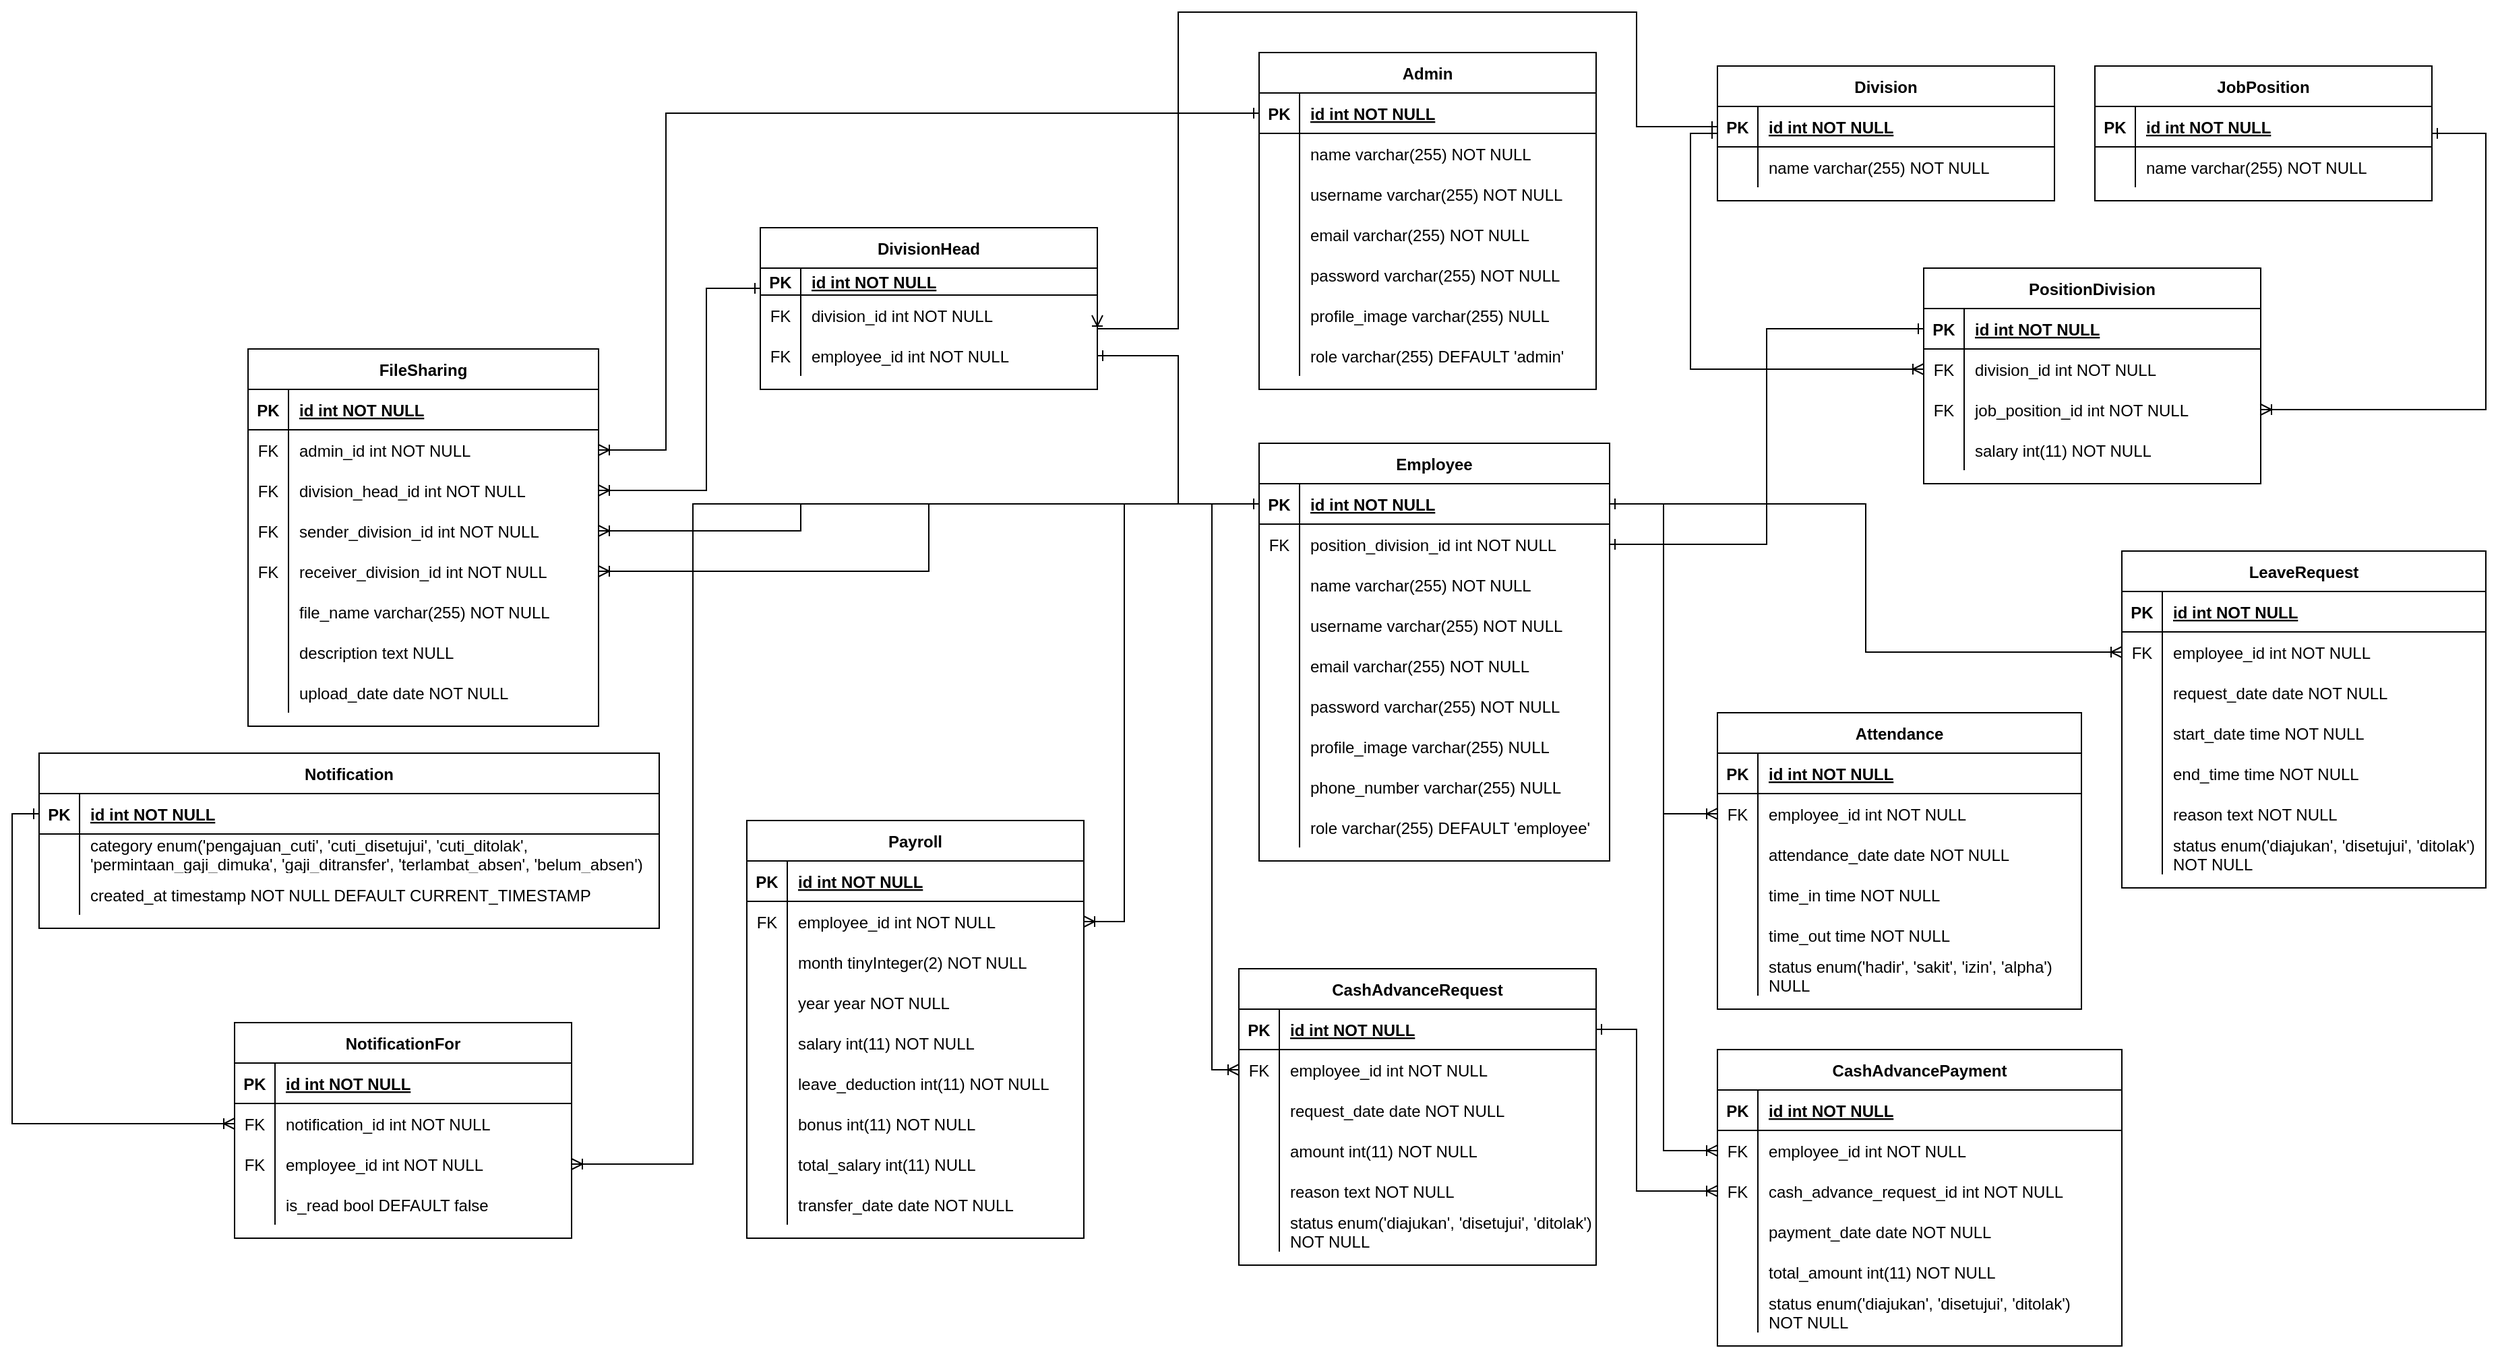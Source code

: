 <mxfile version="26.2.9">
  <diagram name="Page-1" id="j6KGXUJ_OnGJr70DkX78">
    <mxGraphModel grid="1" page="1" gridSize="10" guides="1" tooltips="1" connect="1" arrows="1" fold="1" pageScale="1" pageWidth="827" pageHeight="1169" math="0" shadow="0">
      <root>
        <mxCell id="0" />
        <mxCell id="1" parent="0" />
        <mxCell id="ZjFgd1m65HrogNvVNnmt-1" value="Admin" style="shape=table;startSize=30;container=1;collapsible=1;childLayout=tableLayout;fixedRows=1;rowLines=0;fontStyle=1;align=center;resizeLast=1;" vertex="1" parent="1">
          <mxGeometry x="120" y="120" width="250" height="250" as="geometry" />
        </mxCell>
        <mxCell id="ZjFgd1m65HrogNvVNnmt-2" value="" style="shape=partialRectangle;collapsible=0;dropTarget=0;pointerEvents=0;fillColor=none;points=[[0,0.5],[1,0.5]];portConstraint=eastwest;top=0;left=0;right=0;bottom=1;" vertex="1" parent="ZjFgd1m65HrogNvVNnmt-1">
          <mxGeometry y="30" width="250" height="30" as="geometry" />
        </mxCell>
        <mxCell id="ZjFgd1m65HrogNvVNnmt-3" value="PK" style="shape=partialRectangle;overflow=hidden;connectable=0;fillColor=none;top=0;left=0;bottom=0;right=0;fontStyle=1;" vertex="1" parent="ZjFgd1m65HrogNvVNnmt-2">
          <mxGeometry width="30" height="30" as="geometry">
            <mxRectangle width="30" height="30" as="alternateBounds" />
          </mxGeometry>
        </mxCell>
        <mxCell id="ZjFgd1m65HrogNvVNnmt-4" value="id int NOT NULL " style="shape=partialRectangle;overflow=hidden;connectable=0;fillColor=none;top=0;left=0;bottom=0;right=0;align=left;spacingLeft=6;fontStyle=5;" vertex="1" parent="ZjFgd1m65HrogNvVNnmt-2">
          <mxGeometry x="30" width="220" height="30" as="geometry">
            <mxRectangle width="220" height="30" as="alternateBounds" />
          </mxGeometry>
        </mxCell>
        <mxCell id="ZjFgd1m65HrogNvVNnmt-5" value="" style="shape=partialRectangle;collapsible=0;dropTarget=0;pointerEvents=0;fillColor=none;points=[[0,0.5],[1,0.5]];portConstraint=eastwest;top=0;left=0;right=0;bottom=0;" vertex="1" parent="ZjFgd1m65HrogNvVNnmt-1">
          <mxGeometry y="60" width="250" height="30" as="geometry" />
        </mxCell>
        <mxCell id="ZjFgd1m65HrogNvVNnmt-6" value="" style="shape=partialRectangle;overflow=hidden;connectable=0;fillColor=none;top=0;left=0;bottom=0;right=0;" vertex="1" parent="ZjFgd1m65HrogNvVNnmt-5">
          <mxGeometry width="30" height="30" as="geometry">
            <mxRectangle width="30" height="30" as="alternateBounds" />
          </mxGeometry>
        </mxCell>
        <mxCell id="ZjFgd1m65HrogNvVNnmt-7" value="name varchar(255) NOT NULL" style="shape=partialRectangle;overflow=hidden;connectable=0;fillColor=none;top=0;left=0;bottom=0;right=0;align=left;spacingLeft=6;" vertex="1" parent="ZjFgd1m65HrogNvVNnmt-5">
          <mxGeometry x="30" width="220" height="30" as="geometry">
            <mxRectangle width="220" height="30" as="alternateBounds" />
          </mxGeometry>
        </mxCell>
        <mxCell id="ZjFgd1m65HrogNvVNnmt-8" value="" style="shape=partialRectangle;collapsible=0;dropTarget=0;pointerEvents=0;fillColor=none;points=[[0,0.5],[1,0.5]];portConstraint=eastwest;top=0;left=0;right=0;bottom=0;" vertex="1" parent="ZjFgd1m65HrogNvVNnmt-1">
          <mxGeometry y="90" width="250" height="30" as="geometry" />
        </mxCell>
        <mxCell id="ZjFgd1m65HrogNvVNnmt-9" value="" style="shape=partialRectangle;overflow=hidden;connectable=0;fillColor=none;top=0;left=0;bottom=0;right=0;" vertex="1" parent="ZjFgd1m65HrogNvVNnmt-8">
          <mxGeometry width="30" height="30" as="geometry">
            <mxRectangle width="30" height="30" as="alternateBounds" />
          </mxGeometry>
        </mxCell>
        <mxCell id="ZjFgd1m65HrogNvVNnmt-10" value="username varchar(255) NOT NULL" style="shape=partialRectangle;overflow=hidden;connectable=0;fillColor=none;top=0;left=0;bottom=0;right=0;align=left;spacingLeft=6;" vertex="1" parent="ZjFgd1m65HrogNvVNnmt-8">
          <mxGeometry x="30" width="220" height="30" as="geometry">
            <mxRectangle width="220" height="30" as="alternateBounds" />
          </mxGeometry>
        </mxCell>
        <mxCell id="ZjFgd1m65HrogNvVNnmt-11" value="" style="shape=partialRectangle;collapsible=0;dropTarget=0;pointerEvents=0;fillColor=none;points=[[0,0.5],[1,0.5]];portConstraint=eastwest;top=0;left=0;right=0;bottom=0;" vertex="1" parent="ZjFgd1m65HrogNvVNnmt-1">
          <mxGeometry y="120" width="250" height="30" as="geometry" />
        </mxCell>
        <mxCell id="ZjFgd1m65HrogNvVNnmt-12" value="" style="shape=partialRectangle;overflow=hidden;connectable=0;fillColor=none;top=0;left=0;bottom=0;right=0;" vertex="1" parent="ZjFgd1m65HrogNvVNnmt-11">
          <mxGeometry width="30" height="30" as="geometry">
            <mxRectangle width="30" height="30" as="alternateBounds" />
          </mxGeometry>
        </mxCell>
        <mxCell id="ZjFgd1m65HrogNvVNnmt-13" value="email varchar(255) NOT NULL" style="shape=partialRectangle;overflow=hidden;connectable=0;fillColor=none;top=0;left=0;bottom=0;right=0;align=left;spacingLeft=6;" vertex="1" parent="ZjFgd1m65HrogNvVNnmt-11">
          <mxGeometry x="30" width="220" height="30" as="geometry">
            <mxRectangle width="220" height="30" as="alternateBounds" />
          </mxGeometry>
        </mxCell>
        <mxCell id="ZjFgd1m65HrogNvVNnmt-14" value="" style="shape=partialRectangle;collapsible=0;dropTarget=0;pointerEvents=0;fillColor=none;points=[[0,0.5],[1,0.5]];portConstraint=eastwest;top=0;left=0;right=0;bottom=0;" vertex="1" parent="ZjFgd1m65HrogNvVNnmt-1">
          <mxGeometry y="150" width="250" height="30" as="geometry" />
        </mxCell>
        <mxCell id="ZjFgd1m65HrogNvVNnmt-15" value="" style="shape=partialRectangle;overflow=hidden;connectable=0;fillColor=none;top=0;left=0;bottom=0;right=0;" vertex="1" parent="ZjFgd1m65HrogNvVNnmt-14">
          <mxGeometry width="30" height="30" as="geometry">
            <mxRectangle width="30" height="30" as="alternateBounds" />
          </mxGeometry>
        </mxCell>
        <mxCell id="ZjFgd1m65HrogNvVNnmt-16" value="password varchar(255) NOT NULL" style="shape=partialRectangle;overflow=hidden;connectable=0;fillColor=none;top=0;left=0;bottom=0;right=0;align=left;spacingLeft=6;" vertex="1" parent="ZjFgd1m65HrogNvVNnmt-14">
          <mxGeometry x="30" width="220" height="30" as="geometry">
            <mxRectangle width="220" height="30" as="alternateBounds" />
          </mxGeometry>
        </mxCell>
        <mxCell id="ZjFgd1m65HrogNvVNnmt-17" value="" style="shape=partialRectangle;collapsible=0;dropTarget=0;pointerEvents=0;fillColor=none;points=[[0,0.5],[1,0.5]];portConstraint=eastwest;top=0;left=0;right=0;bottom=0;" vertex="1" parent="ZjFgd1m65HrogNvVNnmt-1">
          <mxGeometry y="180" width="250" height="30" as="geometry" />
        </mxCell>
        <mxCell id="ZjFgd1m65HrogNvVNnmt-18" value="" style="shape=partialRectangle;overflow=hidden;connectable=0;fillColor=none;top=0;left=0;bottom=0;right=0;" vertex="1" parent="ZjFgd1m65HrogNvVNnmt-17">
          <mxGeometry width="30" height="30" as="geometry">
            <mxRectangle width="30" height="30" as="alternateBounds" />
          </mxGeometry>
        </mxCell>
        <mxCell id="ZjFgd1m65HrogNvVNnmt-19" value="profile_image varchar(255) NULL" style="shape=partialRectangle;overflow=hidden;connectable=0;fillColor=none;top=0;left=0;bottom=0;right=0;align=left;spacingLeft=6;" vertex="1" parent="ZjFgd1m65HrogNvVNnmt-17">
          <mxGeometry x="30" width="220" height="30" as="geometry">
            <mxRectangle width="220" height="30" as="alternateBounds" />
          </mxGeometry>
        </mxCell>
        <mxCell id="ZjFgd1m65HrogNvVNnmt-20" value="" style="shape=partialRectangle;collapsible=0;dropTarget=0;pointerEvents=0;fillColor=none;points=[[0,0.5],[1,0.5]];portConstraint=eastwest;top=0;left=0;right=0;bottom=0;" vertex="1" parent="ZjFgd1m65HrogNvVNnmt-1">
          <mxGeometry y="210" width="250" height="30" as="geometry" />
        </mxCell>
        <mxCell id="ZjFgd1m65HrogNvVNnmt-21" value="" style="shape=partialRectangle;overflow=hidden;connectable=0;fillColor=none;top=0;left=0;bottom=0;right=0;" vertex="1" parent="ZjFgd1m65HrogNvVNnmt-20">
          <mxGeometry width="30" height="30" as="geometry">
            <mxRectangle width="30" height="30" as="alternateBounds" />
          </mxGeometry>
        </mxCell>
        <mxCell id="ZjFgd1m65HrogNvVNnmt-22" value="role varchar(255) DEFAULT &#39;admin&#39;" style="shape=partialRectangle;overflow=hidden;connectable=0;fillColor=none;top=0;left=0;bottom=0;right=0;align=left;spacingLeft=6;" vertex="1" parent="ZjFgd1m65HrogNvVNnmt-20">
          <mxGeometry x="30" width="220" height="30" as="geometry">
            <mxRectangle width="220" height="30" as="alternateBounds" />
          </mxGeometry>
        </mxCell>
        <mxCell id="ZjFgd1m65HrogNvVNnmt-23" style="edgeStyle=orthogonalEdgeStyle;rounded=0;orthogonalLoop=1;jettySize=auto;html=1;entryX=0;entryY=0.5;entryDx=0;entryDy=0;startArrow=ERone;startFill=0;endArrow=ERoneToMany;endFill=0;" edge="1" parent="1" source="ZjFgd1m65HrogNvVNnmt-24" target="ZjFgd1m65HrogNvVNnmt-43">
          <mxGeometry relative="1" as="geometry">
            <Array as="points">
              <mxPoint x="440" y="180" />
              <mxPoint x="440" y="355" />
            </Array>
          </mxGeometry>
        </mxCell>
        <mxCell id="ZjFgd1m65HrogNvVNnmt-24" value="Division" style="shape=table;startSize=30;container=1;collapsible=1;childLayout=tableLayout;fixedRows=1;rowLines=0;fontStyle=1;align=center;resizeLast=1;" vertex="1" parent="1">
          <mxGeometry x="460" y="130" width="250" height="100" as="geometry" />
        </mxCell>
        <mxCell id="ZjFgd1m65HrogNvVNnmt-25" value="" style="shape=partialRectangle;collapsible=0;dropTarget=0;pointerEvents=0;fillColor=none;points=[[0,0.5],[1,0.5]];portConstraint=eastwest;top=0;left=0;right=0;bottom=1;" vertex="1" parent="ZjFgd1m65HrogNvVNnmt-24">
          <mxGeometry y="30" width="250" height="30" as="geometry" />
        </mxCell>
        <mxCell id="ZjFgd1m65HrogNvVNnmt-26" value="PK" style="shape=partialRectangle;overflow=hidden;connectable=0;fillColor=none;top=0;left=0;bottom=0;right=0;fontStyle=1;" vertex="1" parent="ZjFgd1m65HrogNvVNnmt-25">
          <mxGeometry width="30" height="30" as="geometry">
            <mxRectangle width="30" height="30" as="alternateBounds" />
          </mxGeometry>
        </mxCell>
        <mxCell id="ZjFgd1m65HrogNvVNnmt-27" value="id int NOT NULL " style="shape=partialRectangle;overflow=hidden;connectable=0;fillColor=none;top=0;left=0;bottom=0;right=0;align=left;spacingLeft=6;fontStyle=5;" vertex="1" parent="ZjFgd1m65HrogNvVNnmt-25">
          <mxGeometry x="30" width="220" height="30" as="geometry">
            <mxRectangle width="220" height="30" as="alternateBounds" />
          </mxGeometry>
        </mxCell>
        <mxCell id="ZjFgd1m65HrogNvVNnmt-28" value="" style="shape=partialRectangle;collapsible=0;dropTarget=0;pointerEvents=0;fillColor=none;points=[[0,0.5],[1,0.5]];portConstraint=eastwest;top=0;left=0;right=0;bottom=0;" vertex="1" parent="ZjFgd1m65HrogNvVNnmt-24">
          <mxGeometry y="60" width="250" height="30" as="geometry" />
        </mxCell>
        <mxCell id="ZjFgd1m65HrogNvVNnmt-29" value="" style="shape=partialRectangle;overflow=hidden;connectable=0;fillColor=none;top=0;left=0;bottom=0;right=0;" vertex="1" parent="ZjFgd1m65HrogNvVNnmt-28">
          <mxGeometry width="30" height="30" as="geometry">
            <mxRectangle width="30" height="30" as="alternateBounds" />
          </mxGeometry>
        </mxCell>
        <mxCell id="ZjFgd1m65HrogNvVNnmt-30" value="name varchar(255) NOT NULL" style="shape=partialRectangle;overflow=hidden;connectable=0;fillColor=none;top=0;left=0;bottom=0;right=0;align=left;spacingLeft=6;" vertex="1" parent="ZjFgd1m65HrogNvVNnmt-28">
          <mxGeometry x="30" width="220" height="30" as="geometry">
            <mxRectangle width="220" height="30" as="alternateBounds" />
          </mxGeometry>
        </mxCell>
        <mxCell id="ZjFgd1m65HrogNvVNnmt-31" style="edgeStyle=orthogonalEdgeStyle;rounded=0;orthogonalLoop=1;jettySize=auto;html=1;entryX=1;entryY=0.5;entryDx=0;entryDy=0;startArrow=ERone;startFill=0;endArrow=ERoneToMany;endFill=0;" edge="1" parent="1" source="ZjFgd1m65HrogNvVNnmt-32" target="ZjFgd1m65HrogNvVNnmt-46">
          <mxGeometry relative="1" as="geometry">
            <Array as="points">
              <mxPoint x="1030" y="180" />
              <mxPoint x="1030" y="385" />
            </Array>
          </mxGeometry>
        </mxCell>
        <mxCell id="ZjFgd1m65HrogNvVNnmt-32" value="JobPosition" style="shape=table;startSize=30;container=1;collapsible=1;childLayout=tableLayout;fixedRows=1;rowLines=0;fontStyle=1;align=center;resizeLast=1;" vertex="1" parent="1">
          <mxGeometry x="740" y="130" width="250" height="100" as="geometry" />
        </mxCell>
        <mxCell id="ZjFgd1m65HrogNvVNnmt-33" value="" style="shape=partialRectangle;collapsible=0;dropTarget=0;pointerEvents=0;fillColor=none;points=[[0,0.5],[1,0.5]];portConstraint=eastwest;top=0;left=0;right=0;bottom=1;" vertex="1" parent="ZjFgd1m65HrogNvVNnmt-32">
          <mxGeometry y="30" width="250" height="30" as="geometry" />
        </mxCell>
        <mxCell id="ZjFgd1m65HrogNvVNnmt-34" value="PK" style="shape=partialRectangle;overflow=hidden;connectable=0;fillColor=none;top=0;left=0;bottom=0;right=0;fontStyle=1;" vertex="1" parent="ZjFgd1m65HrogNvVNnmt-33">
          <mxGeometry width="30" height="30" as="geometry">
            <mxRectangle width="30" height="30" as="alternateBounds" />
          </mxGeometry>
        </mxCell>
        <mxCell id="ZjFgd1m65HrogNvVNnmt-35" value="id int NOT NULL " style="shape=partialRectangle;overflow=hidden;connectable=0;fillColor=none;top=0;left=0;bottom=0;right=0;align=left;spacingLeft=6;fontStyle=5;" vertex="1" parent="ZjFgd1m65HrogNvVNnmt-33">
          <mxGeometry x="30" width="220" height="30" as="geometry">
            <mxRectangle width="220" height="30" as="alternateBounds" />
          </mxGeometry>
        </mxCell>
        <mxCell id="ZjFgd1m65HrogNvVNnmt-36" value="" style="shape=partialRectangle;collapsible=0;dropTarget=0;pointerEvents=0;fillColor=none;points=[[0,0.5],[1,0.5]];portConstraint=eastwest;top=0;left=0;right=0;bottom=0;" vertex="1" parent="ZjFgd1m65HrogNvVNnmt-32">
          <mxGeometry y="60" width="250" height="30" as="geometry" />
        </mxCell>
        <mxCell id="ZjFgd1m65HrogNvVNnmt-37" value="" style="shape=partialRectangle;overflow=hidden;connectable=0;fillColor=none;top=0;left=0;bottom=0;right=0;" vertex="1" parent="ZjFgd1m65HrogNvVNnmt-36">
          <mxGeometry width="30" height="30" as="geometry">
            <mxRectangle width="30" height="30" as="alternateBounds" />
          </mxGeometry>
        </mxCell>
        <mxCell id="ZjFgd1m65HrogNvVNnmt-38" value="name varchar(255) NOT NULL" style="shape=partialRectangle;overflow=hidden;connectable=0;fillColor=none;top=0;left=0;bottom=0;right=0;align=left;spacingLeft=6;" vertex="1" parent="ZjFgd1m65HrogNvVNnmt-36">
          <mxGeometry x="30" width="220" height="30" as="geometry">
            <mxRectangle width="220" height="30" as="alternateBounds" />
          </mxGeometry>
        </mxCell>
        <mxCell id="ZjFgd1m65HrogNvVNnmt-39" value="PositionDivision" style="shape=table;startSize=30;container=1;collapsible=1;childLayout=tableLayout;fixedRows=1;rowLines=0;fontStyle=1;align=center;resizeLast=1;" vertex="1" parent="1">
          <mxGeometry x="613" y="280" width="250" height="160" as="geometry" />
        </mxCell>
        <mxCell id="ZjFgd1m65HrogNvVNnmt-40" value="" style="shape=partialRectangle;collapsible=0;dropTarget=0;pointerEvents=0;fillColor=none;points=[[0,0.5],[1,0.5]];portConstraint=eastwest;top=0;left=0;right=0;bottom=1;" vertex="1" parent="ZjFgd1m65HrogNvVNnmt-39">
          <mxGeometry y="30" width="250" height="30" as="geometry" />
        </mxCell>
        <mxCell id="ZjFgd1m65HrogNvVNnmt-41" value="PK" style="shape=partialRectangle;overflow=hidden;connectable=0;fillColor=none;top=0;left=0;bottom=0;right=0;fontStyle=1;" vertex="1" parent="ZjFgd1m65HrogNvVNnmt-40">
          <mxGeometry width="30" height="30" as="geometry">
            <mxRectangle width="30" height="30" as="alternateBounds" />
          </mxGeometry>
        </mxCell>
        <mxCell id="ZjFgd1m65HrogNvVNnmt-42" value="id int NOT NULL " style="shape=partialRectangle;overflow=hidden;connectable=0;fillColor=none;top=0;left=0;bottom=0;right=0;align=left;spacingLeft=6;fontStyle=5;" vertex="1" parent="ZjFgd1m65HrogNvVNnmt-40">
          <mxGeometry x="30" width="220" height="30" as="geometry">
            <mxRectangle width="220" height="30" as="alternateBounds" />
          </mxGeometry>
        </mxCell>
        <mxCell id="ZjFgd1m65HrogNvVNnmt-43" value="" style="shape=partialRectangle;collapsible=0;dropTarget=0;pointerEvents=0;fillColor=none;points=[[0,0.5],[1,0.5]];portConstraint=eastwest;top=0;left=0;right=0;bottom=0;" vertex="1" parent="ZjFgd1m65HrogNvVNnmt-39">
          <mxGeometry y="60" width="250" height="30" as="geometry" />
        </mxCell>
        <mxCell id="ZjFgd1m65HrogNvVNnmt-44" value="FK" style="shape=partialRectangle;overflow=hidden;connectable=0;fillColor=none;top=0;left=0;bottom=0;right=0;" vertex="1" parent="ZjFgd1m65HrogNvVNnmt-43">
          <mxGeometry width="30" height="30" as="geometry">
            <mxRectangle width="30" height="30" as="alternateBounds" />
          </mxGeometry>
        </mxCell>
        <mxCell id="ZjFgd1m65HrogNvVNnmt-45" value="division_id int NOT NULL" style="shape=partialRectangle;overflow=hidden;connectable=0;fillColor=none;top=0;left=0;bottom=0;right=0;align=left;spacingLeft=6;" vertex="1" parent="ZjFgd1m65HrogNvVNnmt-43">
          <mxGeometry x="30" width="220" height="30" as="geometry">
            <mxRectangle width="220" height="30" as="alternateBounds" />
          </mxGeometry>
        </mxCell>
        <mxCell id="ZjFgd1m65HrogNvVNnmt-46" value="" style="shape=partialRectangle;collapsible=0;dropTarget=0;pointerEvents=0;fillColor=none;points=[[0,0.5],[1,0.5]];portConstraint=eastwest;top=0;left=0;right=0;bottom=0;" vertex="1" parent="ZjFgd1m65HrogNvVNnmt-39">
          <mxGeometry y="90" width="250" height="30" as="geometry" />
        </mxCell>
        <mxCell id="ZjFgd1m65HrogNvVNnmt-47" value="FK" style="shape=partialRectangle;overflow=hidden;connectable=0;fillColor=none;top=0;left=0;bottom=0;right=0;" vertex="1" parent="ZjFgd1m65HrogNvVNnmt-46">
          <mxGeometry width="30" height="30" as="geometry">
            <mxRectangle width="30" height="30" as="alternateBounds" />
          </mxGeometry>
        </mxCell>
        <mxCell id="ZjFgd1m65HrogNvVNnmt-48" value="job_position_id int NOT NULL" style="shape=partialRectangle;overflow=hidden;connectable=0;fillColor=none;top=0;left=0;bottom=0;right=0;align=left;spacingLeft=6;" vertex="1" parent="ZjFgd1m65HrogNvVNnmt-46">
          <mxGeometry x="30" width="220" height="30" as="geometry">
            <mxRectangle width="220" height="30" as="alternateBounds" />
          </mxGeometry>
        </mxCell>
        <mxCell id="ZjFgd1m65HrogNvVNnmt-49" value="" style="shape=partialRectangle;collapsible=0;dropTarget=0;pointerEvents=0;fillColor=none;points=[[0,0.5],[1,0.5]];portConstraint=eastwest;top=0;left=0;right=0;bottom=0;" vertex="1" parent="ZjFgd1m65HrogNvVNnmt-39">
          <mxGeometry y="120" width="250" height="30" as="geometry" />
        </mxCell>
        <mxCell id="ZjFgd1m65HrogNvVNnmt-50" value="" style="shape=partialRectangle;overflow=hidden;connectable=0;fillColor=none;top=0;left=0;bottom=0;right=0;" vertex="1" parent="ZjFgd1m65HrogNvVNnmt-49">
          <mxGeometry width="30" height="30" as="geometry">
            <mxRectangle width="30" height="30" as="alternateBounds" />
          </mxGeometry>
        </mxCell>
        <mxCell id="ZjFgd1m65HrogNvVNnmt-51" value="salary int(11) NOT NULL" style="shape=partialRectangle;overflow=hidden;connectable=0;fillColor=none;top=0;left=0;bottom=0;right=0;align=left;spacingLeft=6;" vertex="1" parent="ZjFgd1m65HrogNvVNnmt-49">
          <mxGeometry x="30" width="220" height="30" as="geometry">
            <mxRectangle width="220" height="30" as="alternateBounds" />
          </mxGeometry>
        </mxCell>
        <mxCell id="ZjFgd1m65HrogNvVNnmt-52" value="Attendance" style="shape=table;startSize=30;container=1;collapsible=1;childLayout=tableLayout;fixedRows=1;rowLines=0;fontStyle=1;align=center;resizeLast=1;" vertex="1" parent="1">
          <mxGeometry x="460" y="610" width="270" height="220" as="geometry" />
        </mxCell>
        <mxCell id="ZjFgd1m65HrogNvVNnmt-53" value="" style="shape=partialRectangle;collapsible=0;dropTarget=0;pointerEvents=0;fillColor=none;points=[[0,0.5],[1,0.5]];portConstraint=eastwest;top=0;left=0;right=0;bottom=1;" vertex="1" parent="ZjFgd1m65HrogNvVNnmt-52">
          <mxGeometry y="30" width="270" height="30" as="geometry" />
        </mxCell>
        <mxCell id="ZjFgd1m65HrogNvVNnmt-54" value="PK" style="shape=partialRectangle;overflow=hidden;connectable=0;fillColor=none;top=0;left=0;bottom=0;right=0;fontStyle=1;" vertex="1" parent="ZjFgd1m65HrogNvVNnmt-53">
          <mxGeometry width="30" height="30" as="geometry">
            <mxRectangle width="30" height="30" as="alternateBounds" />
          </mxGeometry>
        </mxCell>
        <mxCell id="ZjFgd1m65HrogNvVNnmt-55" value="id int NOT NULL " style="shape=partialRectangle;overflow=hidden;connectable=0;fillColor=none;top=0;left=0;bottom=0;right=0;align=left;spacingLeft=6;fontStyle=5;" vertex="1" parent="ZjFgd1m65HrogNvVNnmt-53">
          <mxGeometry x="30" width="240" height="30" as="geometry">
            <mxRectangle width="240" height="30" as="alternateBounds" />
          </mxGeometry>
        </mxCell>
        <mxCell id="ZjFgd1m65HrogNvVNnmt-56" value="" style="shape=partialRectangle;collapsible=0;dropTarget=0;pointerEvents=0;fillColor=none;points=[[0,0.5],[1,0.5]];portConstraint=eastwest;top=0;left=0;right=0;bottom=0;" vertex="1" parent="ZjFgd1m65HrogNvVNnmt-52">
          <mxGeometry y="60" width="270" height="30" as="geometry" />
        </mxCell>
        <mxCell id="ZjFgd1m65HrogNvVNnmt-57" value="FK" style="shape=partialRectangle;overflow=hidden;connectable=0;fillColor=none;top=0;left=0;bottom=0;right=0;" vertex="1" parent="ZjFgd1m65HrogNvVNnmt-56">
          <mxGeometry width="30" height="30" as="geometry">
            <mxRectangle width="30" height="30" as="alternateBounds" />
          </mxGeometry>
        </mxCell>
        <mxCell id="ZjFgd1m65HrogNvVNnmt-58" value="employee_id int NOT NULL" style="shape=partialRectangle;overflow=hidden;connectable=0;fillColor=none;top=0;left=0;bottom=0;right=0;align=left;spacingLeft=6;" vertex="1" parent="ZjFgd1m65HrogNvVNnmt-56">
          <mxGeometry x="30" width="240" height="30" as="geometry">
            <mxRectangle width="240" height="30" as="alternateBounds" />
          </mxGeometry>
        </mxCell>
        <mxCell id="ZjFgd1m65HrogNvVNnmt-59" value="" style="shape=partialRectangle;collapsible=0;dropTarget=0;pointerEvents=0;fillColor=none;points=[[0,0.5],[1,0.5]];portConstraint=eastwest;top=0;left=0;right=0;bottom=0;" vertex="1" parent="ZjFgd1m65HrogNvVNnmt-52">
          <mxGeometry y="90" width="270" height="30" as="geometry" />
        </mxCell>
        <mxCell id="ZjFgd1m65HrogNvVNnmt-60" value="" style="shape=partialRectangle;overflow=hidden;connectable=0;fillColor=none;top=0;left=0;bottom=0;right=0;" vertex="1" parent="ZjFgd1m65HrogNvVNnmt-59">
          <mxGeometry width="30" height="30" as="geometry">
            <mxRectangle width="30" height="30" as="alternateBounds" />
          </mxGeometry>
        </mxCell>
        <mxCell id="ZjFgd1m65HrogNvVNnmt-61" value="attendance_date date NOT NULL" style="shape=partialRectangle;overflow=hidden;connectable=0;fillColor=none;top=0;left=0;bottom=0;right=0;align=left;spacingLeft=6;" vertex="1" parent="ZjFgd1m65HrogNvVNnmt-59">
          <mxGeometry x="30" width="240" height="30" as="geometry">
            <mxRectangle width="240" height="30" as="alternateBounds" />
          </mxGeometry>
        </mxCell>
        <mxCell id="ZjFgd1m65HrogNvVNnmt-62" value="" style="shape=partialRectangle;collapsible=0;dropTarget=0;pointerEvents=0;fillColor=none;points=[[0,0.5],[1,0.5]];portConstraint=eastwest;top=0;left=0;right=0;bottom=0;" vertex="1" parent="ZjFgd1m65HrogNvVNnmt-52">
          <mxGeometry y="120" width="270" height="30" as="geometry" />
        </mxCell>
        <mxCell id="ZjFgd1m65HrogNvVNnmt-63" value="" style="shape=partialRectangle;overflow=hidden;connectable=0;fillColor=none;top=0;left=0;bottom=0;right=0;" vertex="1" parent="ZjFgd1m65HrogNvVNnmt-62">
          <mxGeometry width="30" height="30" as="geometry">
            <mxRectangle width="30" height="30" as="alternateBounds" />
          </mxGeometry>
        </mxCell>
        <mxCell id="ZjFgd1m65HrogNvVNnmt-64" value="time_in time NOT NULL" style="shape=partialRectangle;overflow=hidden;connectable=0;fillColor=none;top=0;left=0;bottom=0;right=0;align=left;spacingLeft=6;" vertex="1" parent="ZjFgd1m65HrogNvVNnmt-62">
          <mxGeometry x="30" width="240" height="30" as="geometry">
            <mxRectangle width="240" height="30" as="alternateBounds" />
          </mxGeometry>
        </mxCell>
        <mxCell id="ZjFgd1m65HrogNvVNnmt-65" value="" style="shape=partialRectangle;collapsible=0;dropTarget=0;pointerEvents=0;fillColor=none;points=[[0,0.5],[1,0.5]];portConstraint=eastwest;top=0;left=0;right=0;bottom=0;" vertex="1" parent="ZjFgd1m65HrogNvVNnmt-52">
          <mxGeometry y="150" width="270" height="30" as="geometry" />
        </mxCell>
        <mxCell id="ZjFgd1m65HrogNvVNnmt-66" value="" style="shape=partialRectangle;overflow=hidden;connectable=0;fillColor=none;top=0;left=0;bottom=0;right=0;" vertex="1" parent="ZjFgd1m65HrogNvVNnmt-65">
          <mxGeometry width="30" height="30" as="geometry">
            <mxRectangle width="30" height="30" as="alternateBounds" />
          </mxGeometry>
        </mxCell>
        <mxCell id="ZjFgd1m65HrogNvVNnmt-67" value="time_out time NOT NULL" style="shape=partialRectangle;overflow=hidden;connectable=0;fillColor=none;top=0;left=0;bottom=0;right=0;align=left;spacingLeft=6;" vertex="1" parent="ZjFgd1m65HrogNvVNnmt-65">
          <mxGeometry x="30" width="240" height="30" as="geometry">
            <mxRectangle width="240" height="30" as="alternateBounds" />
          </mxGeometry>
        </mxCell>
        <mxCell id="ZjFgd1m65HrogNvVNnmt-68" value="" style="shape=partialRectangle;collapsible=0;dropTarget=0;pointerEvents=0;fillColor=none;points=[[0,0.5],[1,0.5]];portConstraint=eastwest;top=0;left=0;right=0;bottom=0;" vertex="1" parent="ZjFgd1m65HrogNvVNnmt-52">
          <mxGeometry y="180" width="270" height="30" as="geometry" />
        </mxCell>
        <mxCell id="ZjFgd1m65HrogNvVNnmt-69" value="" style="shape=partialRectangle;overflow=hidden;connectable=0;fillColor=none;top=0;left=0;bottom=0;right=0;" vertex="1" parent="ZjFgd1m65HrogNvVNnmt-68">
          <mxGeometry width="30" height="30" as="geometry">
            <mxRectangle width="30" height="30" as="alternateBounds" />
          </mxGeometry>
        </mxCell>
        <mxCell id="ZjFgd1m65HrogNvVNnmt-70" value="status enum(&#39;hadir&#39;, &#39;sakit&#39;, &#39;izin&#39;, &#39;alpha&#39;)&#xa;NULL" style="shape=partialRectangle;overflow=hidden;connectable=0;fillColor=none;top=0;left=0;bottom=0;right=0;align=left;spacingLeft=6;" vertex="1" parent="ZjFgd1m65HrogNvVNnmt-68">
          <mxGeometry x="30" width="240" height="30" as="geometry">
            <mxRectangle width="240" height="30" as="alternateBounds" />
          </mxGeometry>
        </mxCell>
        <mxCell id="ZjFgd1m65HrogNvVNnmt-71" value="Employee" style="shape=table;startSize=30;container=1;collapsible=1;childLayout=tableLayout;fixedRows=1;rowLines=0;fontStyle=1;align=center;resizeLast=1;" vertex="1" parent="1">
          <mxGeometry x="120" y="410" width="260" height="310" as="geometry" />
        </mxCell>
        <mxCell id="ZjFgd1m65HrogNvVNnmt-72" value="" style="shape=partialRectangle;collapsible=0;dropTarget=0;pointerEvents=0;fillColor=none;points=[[0,0.5],[1,0.5]];portConstraint=eastwest;top=0;left=0;right=0;bottom=1;" vertex="1" parent="ZjFgd1m65HrogNvVNnmt-71">
          <mxGeometry y="30" width="260" height="30" as="geometry" />
        </mxCell>
        <mxCell id="ZjFgd1m65HrogNvVNnmt-73" value="PK" style="shape=partialRectangle;overflow=hidden;connectable=0;fillColor=none;top=0;left=0;bottom=0;right=0;fontStyle=1;" vertex="1" parent="ZjFgd1m65HrogNvVNnmt-72">
          <mxGeometry width="30" height="30" as="geometry">
            <mxRectangle width="30" height="30" as="alternateBounds" />
          </mxGeometry>
        </mxCell>
        <mxCell id="ZjFgd1m65HrogNvVNnmt-74" value="id int NOT NULL " style="shape=partialRectangle;overflow=hidden;connectable=0;fillColor=none;top=0;left=0;bottom=0;right=0;align=left;spacingLeft=6;fontStyle=5;" vertex="1" parent="ZjFgd1m65HrogNvVNnmt-72">
          <mxGeometry x="30" width="230" height="30" as="geometry">
            <mxRectangle width="230" height="30" as="alternateBounds" />
          </mxGeometry>
        </mxCell>
        <mxCell id="ZjFgd1m65HrogNvVNnmt-75" value="" style="shape=partialRectangle;collapsible=0;dropTarget=0;pointerEvents=0;fillColor=none;points=[[0,0.5],[1,0.5]];portConstraint=eastwest;top=0;left=0;right=0;bottom=0;" vertex="1" parent="ZjFgd1m65HrogNvVNnmt-71">
          <mxGeometry y="60" width="260" height="30" as="geometry" />
        </mxCell>
        <mxCell id="ZjFgd1m65HrogNvVNnmt-76" value="FK" style="shape=partialRectangle;overflow=hidden;connectable=0;fillColor=none;top=0;left=0;bottom=0;right=0;" vertex="1" parent="ZjFgd1m65HrogNvVNnmt-75">
          <mxGeometry width="30" height="30" as="geometry">
            <mxRectangle width="30" height="30" as="alternateBounds" />
          </mxGeometry>
        </mxCell>
        <mxCell id="ZjFgd1m65HrogNvVNnmt-77" value="position_division_id int NOT NULL" style="shape=partialRectangle;overflow=hidden;connectable=0;fillColor=none;top=0;left=0;bottom=0;right=0;align=left;spacingLeft=6;" vertex="1" parent="ZjFgd1m65HrogNvVNnmt-75">
          <mxGeometry x="30" width="230" height="30" as="geometry">
            <mxRectangle width="230" height="30" as="alternateBounds" />
          </mxGeometry>
        </mxCell>
        <mxCell id="ZjFgd1m65HrogNvVNnmt-78" value="" style="shape=partialRectangle;collapsible=0;dropTarget=0;pointerEvents=0;fillColor=none;points=[[0,0.5],[1,0.5]];portConstraint=eastwest;top=0;left=0;right=0;bottom=0;" vertex="1" parent="ZjFgd1m65HrogNvVNnmt-71">
          <mxGeometry y="90" width="260" height="30" as="geometry" />
        </mxCell>
        <mxCell id="ZjFgd1m65HrogNvVNnmt-79" value="" style="shape=partialRectangle;overflow=hidden;connectable=0;fillColor=none;top=0;left=0;bottom=0;right=0;" vertex="1" parent="ZjFgd1m65HrogNvVNnmt-78">
          <mxGeometry width="30" height="30" as="geometry">
            <mxRectangle width="30" height="30" as="alternateBounds" />
          </mxGeometry>
        </mxCell>
        <mxCell id="ZjFgd1m65HrogNvVNnmt-80" value="name varchar(255) NOT NULL" style="shape=partialRectangle;overflow=hidden;connectable=0;fillColor=none;top=0;left=0;bottom=0;right=0;align=left;spacingLeft=6;" vertex="1" parent="ZjFgd1m65HrogNvVNnmt-78">
          <mxGeometry x="30" width="230" height="30" as="geometry">
            <mxRectangle width="230" height="30" as="alternateBounds" />
          </mxGeometry>
        </mxCell>
        <mxCell id="ZjFgd1m65HrogNvVNnmt-81" value="" style="shape=partialRectangle;collapsible=0;dropTarget=0;pointerEvents=0;fillColor=none;points=[[0,0.5],[1,0.5]];portConstraint=eastwest;top=0;left=0;right=0;bottom=0;" vertex="1" parent="ZjFgd1m65HrogNvVNnmt-71">
          <mxGeometry y="120" width="260" height="30" as="geometry" />
        </mxCell>
        <mxCell id="ZjFgd1m65HrogNvVNnmt-82" value="" style="shape=partialRectangle;overflow=hidden;connectable=0;fillColor=none;top=0;left=0;bottom=0;right=0;" vertex="1" parent="ZjFgd1m65HrogNvVNnmt-81">
          <mxGeometry width="30" height="30" as="geometry">
            <mxRectangle width="30" height="30" as="alternateBounds" />
          </mxGeometry>
        </mxCell>
        <mxCell id="ZjFgd1m65HrogNvVNnmt-83" value="username varchar(255) NOT NULL" style="shape=partialRectangle;overflow=hidden;connectable=0;fillColor=none;top=0;left=0;bottom=0;right=0;align=left;spacingLeft=6;" vertex="1" parent="ZjFgd1m65HrogNvVNnmt-81">
          <mxGeometry x="30" width="230" height="30" as="geometry">
            <mxRectangle width="230" height="30" as="alternateBounds" />
          </mxGeometry>
        </mxCell>
        <mxCell id="ZjFgd1m65HrogNvVNnmt-84" value="" style="shape=partialRectangle;collapsible=0;dropTarget=0;pointerEvents=0;fillColor=none;points=[[0,0.5],[1,0.5]];portConstraint=eastwest;top=0;left=0;right=0;bottom=0;" vertex="1" parent="ZjFgd1m65HrogNvVNnmt-71">
          <mxGeometry y="150" width="260" height="30" as="geometry" />
        </mxCell>
        <mxCell id="ZjFgd1m65HrogNvVNnmt-85" value="" style="shape=partialRectangle;overflow=hidden;connectable=0;fillColor=none;top=0;left=0;bottom=0;right=0;" vertex="1" parent="ZjFgd1m65HrogNvVNnmt-84">
          <mxGeometry width="30" height="30" as="geometry">
            <mxRectangle width="30" height="30" as="alternateBounds" />
          </mxGeometry>
        </mxCell>
        <mxCell id="ZjFgd1m65HrogNvVNnmt-86" value="email varchar(255) NOT NULL" style="shape=partialRectangle;overflow=hidden;connectable=0;fillColor=none;top=0;left=0;bottom=0;right=0;align=left;spacingLeft=6;" vertex="1" parent="ZjFgd1m65HrogNvVNnmt-84">
          <mxGeometry x="30" width="230" height="30" as="geometry">
            <mxRectangle width="230" height="30" as="alternateBounds" />
          </mxGeometry>
        </mxCell>
        <mxCell id="ZjFgd1m65HrogNvVNnmt-87" value="" style="shape=partialRectangle;collapsible=0;dropTarget=0;pointerEvents=0;fillColor=none;points=[[0,0.5],[1,0.5]];portConstraint=eastwest;top=0;left=0;right=0;bottom=0;" vertex="1" parent="ZjFgd1m65HrogNvVNnmt-71">
          <mxGeometry y="180" width="260" height="30" as="geometry" />
        </mxCell>
        <mxCell id="ZjFgd1m65HrogNvVNnmt-88" value="" style="shape=partialRectangle;overflow=hidden;connectable=0;fillColor=none;top=0;left=0;bottom=0;right=0;" vertex="1" parent="ZjFgd1m65HrogNvVNnmt-87">
          <mxGeometry width="30" height="30" as="geometry">
            <mxRectangle width="30" height="30" as="alternateBounds" />
          </mxGeometry>
        </mxCell>
        <mxCell id="ZjFgd1m65HrogNvVNnmt-89" value="password varchar(255) NOT NULL" style="shape=partialRectangle;overflow=hidden;connectable=0;fillColor=none;top=0;left=0;bottom=0;right=0;align=left;spacingLeft=6;" vertex="1" parent="ZjFgd1m65HrogNvVNnmt-87">
          <mxGeometry x="30" width="230" height="30" as="geometry">
            <mxRectangle width="230" height="30" as="alternateBounds" />
          </mxGeometry>
        </mxCell>
        <mxCell id="ZjFgd1m65HrogNvVNnmt-90" value="" style="shape=partialRectangle;collapsible=0;dropTarget=0;pointerEvents=0;fillColor=none;points=[[0,0.5],[1,0.5]];portConstraint=eastwest;top=0;left=0;right=0;bottom=0;" vertex="1" parent="ZjFgd1m65HrogNvVNnmt-71">
          <mxGeometry y="210" width="260" height="30" as="geometry" />
        </mxCell>
        <mxCell id="ZjFgd1m65HrogNvVNnmt-91" value="" style="shape=partialRectangle;overflow=hidden;connectable=0;fillColor=none;top=0;left=0;bottom=0;right=0;" vertex="1" parent="ZjFgd1m65HrogNvVNnmt-90">
          <mxGeometry width="30" height="30" as="geometry">
            <mxRectangle width="30" height="30" as="alternateBounds" />
          </mxGeometry>
        </mxCell>
        <mxCell id="ZjFgd1m65HrogNvVNnmt-92" value="profile_image varchar(255) NULL" style="shape=partialRectangle;overflow=hidden;connectable=0;fillColor=none;top=0;left=0;bottom=0;right=0;align=left;spacingLeft=6;" vertex="1" parent="ZjFgd1m65HrogNvVNnmt-90">
          <mxGeometry x="30" width="230" height="30" as="geometry">
            <mxRectangle width="230" height="30" as="alternateBounds" />
          </mxGeometry>
        </mxCell>
        <mxCell id="ZjFgd1m65HrogNvVNnmt-93" value="" style="shape=partialRectangle;collapsible=0;dropTarget=0;pointerEvents=0;fillColor=none;points=[[0,0.5],[1,0.5]];portConstraint=eastwest;top=0;left=0;right=0;bottom=0;" vertex="1" parent="ZjFgd1m65HrogNvVNnmt-71">
          <mxGeometry y="240" width="260" height="30" as="geometry" />
        </mxCell>
        <mxCell id="ZjFgd1m65HrogNvVNnmt-94" value="" style="shape=partialRectangle;overflow=hidden;connectable=0;fillColor=none;top=0;left=0;bottom=0;right=0;" vertex="1" parent="ZjFgd1m65HrogNvVNnmt-93">
          <mxGeometry width="30" height="30" as="geometry">
            <mxRectangle width="30" height="30" as="alternateBounds" />
          </mxGeometry>
        </mxCell>
        <mxCell id="ZjFgd1m65HrogNvVNnmt-95" value="phone_number varchar(255) NULL" style="shape=partialRectangle;overflow=hidden;connectable=0;fillColor=none;top=0;left=0;bottom=0;right=0;align=left;spacingLeft=6;" vertex="1" parent="ZjFgd1m65HrogNvVNnmt-93">
          <mxGeometry x="30" width="230" height="30" as="geometry">
            <mxRectangle width="230" height="30" as="alternateBounds" />
          </mxGeometry>
        </mxCell>
        <mxCell id="ZjFgd1m65HrogNvVNnmt-96" value="" style="shape=partialRectangle;collapsible=0;dropTarget=0;pointerEvents=0;fillColor=none;points=[[0,0.5],[1,0.5]];portConstraint=eastwest;top=0;left=0;right=0;bottom=0;" vertex="1" parent="ZjFgd1m65HrogNvVNnmt-71">
          <mxGeometry y="270" width="260" height="30" as="geometry" />
        </mxCell>
        <mxCell id="ZjFgd1m65HrogNvVNnmt-97" value="" style="shape=partialRectangle;overflow=hidden;connectable=0;fillColor=none;top=0;left=0;bottom=0;right=0;" vertex="1" parent="ZjFgd1m65HrogNvVNnmt-96">
          <mxGeometry width="30" height="30" as="geometry">
            <mxRectangle width="30" height="30" as="alternateBounds" />
          </mxGeometry>
        </mxCell>
        <mxCell id="ZjFgd1m65HrogNvVNnmt-98" value="role varchar(255) DEFAULT &#39;employee&#39;" style="shape=partialRectangle;overflow=hidden;connectable=0;fillColor=none;top=0;left=0;bottom=0;right=0;align=left;spacingLeft=6;" vertex="1" parent="ZjFgd1m65HrogNvVNnmt-96">
          <mxGeometry x="30" width="230" height="30" as="geometry">
            <mxRectangle width="230" height="30" as="alternateBounds" />
          </mxGeometry>
        </mxCell>
        <mxCell id="ZjFgd1m65HrogNvVNnmt-100" value="LeaveRequest" style="shape=table;startSize=30;container=1;collapsible=1;childLayout=tableLayout;fixedRows=1;rowLines=0;fontStyle=1;align=center;resizeLast=1;" vertex="1" parent="1">
          <mxGeometry x="760" y="490" width="270" height="250" as="geometry" />
        </mxCell>
        <mxCell id="ZjFgd1m65HrogNvVNnmt-101" value="" style="shape=partialRectangle;collapsible=0;dropTarget=0;pointerEvents=0;fillColor=none;points=[[0,0.5],[1,0.5]];portConstraint=eastwest;top=0;left=0;right=0;bottom=1;" vertex="1" parent="ZjFgd1m65HrogNvVNnmt-100">
          <mxGeometry y="30" width="270" height="30" as="geometry" />
        </mxCell>
        <mxCell id="ZjFgd1m65HrogNvVNnmt-102" value="PK" style="shape=partialRectangle;overflow=hidden;connectable=0;fillColor=none;top=0;left=0;bottom=0;right=0;fontStyle=1;" vertex="1" parent="ZjFgd1m65HrogNvVNnmt-101">
          <mxGeometry width="30" height="30" as="geometry">
            <mxRectangle width="30" height="30" as="alternateBounds" />
          </mxGeometry>
        </mxCell>
        <mxCell id="ZjFgd1m65HrogNvVNnmt-103" value="id int NOT NULL " style="shape=partialRectangle;overflow=hidden;connectable=0;fillColor=none;top=0;left=0;bottom=0;right=0;align=left;spacingLeft=6;fontStyle=5;" vertex="1" parent="ZjFgd1m65HrogNvVNnmt-101">
          <mxGeometry x="30" width="240" height="30" as="geometry">
            <mxRectangle width="240" height="30" as="alternateBounds" />
          </mxGeometry>
        </mxCell>
        <mxCell id="ZjFgd1m65HrogNvVNnmt-104" value="" style="shape=partialRectangle;collapsible=0;dropTarget=0;pointerEvents=0;fillColor=none;points=[[0,0.5],[1,0.5]];portConstraint=eastwest;top=0;left=0;right=0;bottom=0;" vertex="1" parent="ZjFgd1m65HrogNvVNnmt-100">
          <mxGeometry y="60" width="270" height="30" as="geometry" />
        </mxCell>
        <mxCell id="ZjFgd1m65HrogNvVNnmt-105" value="FK" style="shape=partialRectangle;overflow=hidden;connectable=0;fillColor=none;top=0;left=0;bottom=0;right=0;" vertex="1" parent="ZjFgd1m65HrogNvVNnmt-104">
          <mxGeometry width="30" height="30" as="geometry">
            <mxRectangle width="30" height="30" as="alternateBounds" />
          </mxGeometry>
        </mxCell>
        <mxCell id="ZjFgd1m65HrogNvVNnmt-106" value="employee_id int NOT NULL" style="shape=partialRectangle;overflow=hidden;connectable=0;fillColor=none;top=0;left=0;bottom=0;right=0;align=left;spacingLeft=6;" vertex="1" parent="ZjFgd1m65HrogNvVNnmt-104">
          <mxGeometry x="30" width="240" height="30" as="geometry">
            <mxRectangle width="240" height="30" as="alternateBounds" />
          </mxGeometry>
        </mxCell>
        <mxCell id="ZjFgd1m65HrogNvVNnmt-107" value="" style="shape=partialRectangle;collapsible=0;dropTarget=0;pointerEvents=0;fillColor=none;points=[[0,0.5],[1,0.5]];portConstraint=eastwest;top=0;left=0;right=0;bottom=0;" vertex="1" parent="ZjFgd1m65HrogNvVNnmt-100">
          <mxGeometry y="90" width="270" height="30" as="geometry" />
        </mxCell>
        <mxCell id="ZjFgd1m65HrogNvVNnmt-108" value="" style="shape=partialRectangle;overflow=hidden;connectable=0;fillColor=none;top=0;left=0;bottom=0;right=0;" vertex="1" parent="ZjFgd1m65HrogNvVNnmt-107">
          <mxGeometry width="30" height="30" as="geometry">
            <mxRectangle width="30" height="30" as="alternateBounds" />
          </mxGeometry>
        </mxCell>
        <mxCell id="ZjFgd1m65HrogNvVNnmt-109" value="request_date date NOT NULL" style="shape=partialRectangle;overflow=hidden;connectable=0;fillColor=none;top=0;left=0;bottom=0;right=0;align=left;spacingLeft=6;" vertex="1" parent="ZjFgd1m65HrogNvVNnmt-107">
          <mxGeometry x="30" width="240" height="30" as="geometry">
            <mxRectangle width="240" height="30" as="alternateBounds" />
          </mxGeometry>
        </mxCell>
        <mxCell id="ZjFgd1m65HrogNvVNnmt-110" value="" style="shape=partialRectangle;collapsible=0;dropTarget=0;pointerEvents=0;fillColor=none;points=[[0,0.5],[1,0.5]];portConstraint=eastwest;top=0;left=0;right=0;bottom=0;" vertex="1" parent="ZjFgd1m65HrogNvVNnmt-100">
          <mxGeometry y="120" width="270" height="30" as="geometry" />
        </mxCell>
        <mxCell id="ZjFgd1m65HrogNvVNnmt-111" value="" style="shape=partialRectangle;overflow=hidden;connectable=0;fillColor=none;top=0;left=0;bottom=0;right=0;" vertex="1" parent="ZjFgd1m65HrogNvVNnmt-110">
          <mxGeometry width="30" height="30" as="geometry">
            <mxRectangle width="30" height="30" as="alternateBounds" />
          </mxGeometry>
        </mxCell>
        <mxCell id="ZjFgd1m65HrogNvVNnmt-112" value="start_date time NOT NULL" style="shape=partialRectangle;overflow=hidden;connectable=0;fillColor=none;top=0;left=0;bottom=0;right=0;align=left;spacingLeft=6;" vertex="1" parent="ZjFgd1m65HrogNvVNnmt-110">
          <mxGeometry x="30" width="240" height="30" as="geometry">
            <mxRectangle width="240" height="30" as="alternateBounds" />
          </mxGeometry>
        </mxCell>
        <mxCell id="ZjFgd1m65HrogNvVNnmt-113" value="" style="shape=partialRectangle;collapsible=0;dropTarget=0;pointerEvents=0;fillColor=none;points=[[0,0.5],[1,0.5]];portConstraint=eastwest;top=0;left=0;right=0;bottom=0;" vertex="1" parent="ZjFgd1m65HrogNvVNnmt-100">
          <mxGeometry y="150" width="270" height="30" as="geometry" />
        </mxCell>
        <mxCell id="ZjFgd1m65HrogNvVNnmt-114" value="" style="shape=partialRectangle;overflow=hidden;connectable=0;fillColor=none;top=0;left=0;bottom=0;right=0;" vertex="1" parent="ZjFgd1m65HrogNvVNnmt-113">
          <mxGeometry width="30" height="30" as="geometry">
            <mxRectangle width="30" height="30" as="alternateBounds" />
          </mxGeometry>
        </mxCell>
        <mxCell id="ZjFgd1m65HrogNvVNnmt-115" value="end_time time NOT NULL" style="shape=partialRectangle;overflow=hidden;connectable=0;fillColor=none;top=0;left=0;bottom=0;right=0;align=left;spacingLeft=6;" vertex="1" parent="ZjFgd1m65HrogNvVNnmt-113">
          <mxGeometry x="30" width="240" height="30" as="geometry">
            <mxRectangle width="240" height="30" as="alternateBounds" />
          </mxGeometry>
        </mxCell>
        <mxCell id="ZjFgd1m65HrogNvVNnmt-116" value="" style="shape=partialRectangle;collapsible=0;dropTarget=0;pointerEvents=0;fillColor=none;points=[[0,0.5],[1,0.5]];portConstraint=eastwest;top=0;left=0;right=0;bottom=0;" vertex="1" parent="ZjFgd1m65HrogNvVNnmt-100">
          <mxGeometry y="180" width="270" height="30" as="geometry" />
        </mxCell>
        <mxCell id="ZjFgd1m65HrogNvVNnmt-117" value="" style="shape=partialRectangle;overflow=hidden;connectable=0;fillColor=none;top=0;left=0;bottom=0;right=0;" vertex="1" parent="ZjFgd1m65HrogNvVNnmt-116">
          <mxGeometry width="30" height="30" as="geometry">
            <mxRectangle width="30" height="30" as="alternateBounds" />
          </mxGeometry>
        </mxCell>
        <mxCell id="ZjFgd1m65HrogNvVNnmt-118" value="reason text NOT NULL" style="shape=partialRectangle;overflow=hidden;connectable=0;fillColor=none;top=0;left=0;bottom=0;right=0;align=left;spacingLeft=6;" vertex="1" parent="ZjFgd1m65HrogNvVNnmt-116">
          <mxGeometry x="30" width="240" height="30" as="geometry">
            <mxRectangle width="240" height="30" as="alternateBounds" />
          </mxGeometry>
        </mxCell>
        <mxCell id="ZjFgd1m65HrogNvVNnmt-119" value="" style="shape=partialRectangle;collapsible=0;dropTarget=0;pointerEvents=0;fillColor=none;points=[[0,0.5],[1,0.5]];portConstraint=eastwest;top=0;left=0;right=0;bottom=0;" vertex="1" parent="ZjFgd1m65HrogNvVNnmt-100">
          <mxGeometry y="210" width="270" height="30" as="geometry" />
        </mxCell>
        <mxCell id="ZjFgd1m65HrogNvVNnmt-120" value="" style="shape=partialRectangle;overflow=hidden;connectable=0;fillColor=none;top=0;left=0;bottom=0;right=0;" vertex="1" parent="ZjFgd1m65HrogNvVNnmt-119">
          <mxGeometry width="30" height="30" as="geometry">
            <mxRectangle width="30" height="30" as="alternateBounds" />
          </mxGeometry>
        </mxCell>
        <mxCell id="ZjFgd1m65HrogNvVNnmt-121" value="status enum(&#39;diajukan&#39;, &#39;disetujui&#39;, &#39;ditolak&#39;) &#xa;NOT NULL" style="shape=partialRectangle;overflow=hidden;connectable=0;fillColor=none;top=0;left=0;bottom=0;right=0;align=left;spacingLeft=6;" vertex="1" parent="ZjFgd1m65HrogNvVNnmt-119">
          <mxGeometry x="30" width="240" height="30" as="geometry">
            <mxRectangle width="240" height="30" as="alternateBounds" />
          </mxGeometry>
        </mxCell>
        <mxCell id="ZjFgd1m65HrogNvVNnmt-123" style="edgeStyle=orthogonalEdgeStyle;rounded=0;orthogonalLoop=1;jettySize=auto;html=1;entryX=0;entryY=0.5;entryDx=0;entryDy=0;startArrow=ERone;startFill=0;endArrow=ERoneToMany;endFill=0;" edge="1" parent="1" source="ZjFgd1m65HrogNvVNnmt-72" target="ZjFgd1m65HrogNvVNnmt-56">
          <mxGeometry relative="1" as="geometry" />
        </mxCell>
        <mxCell id="ZjFgd1m65HrogNvVNnmt-124" style="edgeStyle=orthogonalEdgeStyle;rounded=0;orthogonalLoop=1;jettySize=auto;html=1;entryX=0;entryY=0.5;entryDx=0;entryDy=0;startArrow=ERone;startFill=0;endArrow=ERoneToMany;endFill=0;" edge="1" parent="1" source="ZjFgd1m65HrogNvVNnmt-72" target="ZjFgd1m65HrogNvVNnmt-104">
          <mxGeometry relative="1" as="geometry" />
        </mxCell>
        <mxCell id="ZjFgd1m65HrogNvVNnmt-125" style="edgeStyle=orthogonalEdgeStyle;rounded=0;orthogonalLoop=1;jettySize=auto;html=1;entryX=1;entryY=0.5;entryDx=0;entryDy=0;startArrow=ERone;startFill=0;endArrow=ERoneToMany;endFill=0;" edge="1" parent="1" source="ZjFgd1m65HrogNvVNnmt-72" target="ZjFgd1m65HrogNvVNnmt-215">
          <mxGeometry relative="1" as="geometry">
            <Array as="points">
              <mxPoint x="20" y="455" />
              <mxPoint x="20" y="765" />
            </Array>
            <mxPoint x="-40" y="725" as="targetPoint" />
          </mxGeometry>
        </mxCell>
        <mxCell id="ZjFgd1m65HrogNvVNnmt-126" style="edgeStyle=orthogonalEdgeStyle;rounded=0;orthogonalLoop=1;jettySize=auto;html=1;entryX=0;entryY=0.5;entryDx=0;entryDy=0;startArrow=ERone;startFill=0;endArrow=ERone;endFill=0;" edge="1" parent="1" source="ZjFgd1m65HrogNvVNnmt-75" target="ZjFgd1m65HrogNvVNnmt-40">
          <mxGeometry relative="1" as="geometry" />
        </mxCell>
        <mxCell id="ZjFgd1m65HrogNvVNnmt-127" value="CashAdvanceRequest" style="shape=table;startSize=30;container=1;collapsible=1;childLayout=tableLayout;fixedRows=1;rowLines=0;fontStyle=1;align=center;resizeLast=1;" vertex="1" parent="1">
          <mxGeometry x="105" y="800" width="265" height="220" as="geometry" />
        </mxCell>
        <mxCell id="ZjFgd1m65HrogNvVNnmt-128" value="" style="shape=partialRectangle;collapsible=0;dropTarget=0;pointerEvents=0;fillColor=none;points=[[0,0.5],[1,0.5]];portConstraint=eastwest;top=0;left=0;right=0;bottom=1;" vertex="1" parent="ZjFgd1m65HrogNvVNnmt-127">
          <mxGeometry y="30" width="265" height="30" as="geometry" />
        </mxCell>
        <mxCell id="ZjFgd1m65HrogNvVNnmt-129" value="PK" style="shape=partialRectangle;overflow=hidden;connectable=0;fillColor=none;top=0;left=0;bottom=0;right=0;fontStyle=1;" vertex="1" parent="ZjFgd1m65HrogNvVNnmt-128">
          <mxGeometry width="30" height="30" as="geometry">
            <mxRectangle width="30" height="30" as="alternateBounds" />
          </mxGeometry>
        </mxCell>
        <mxCell id="ZjFgd1m65HrogNvVNnmt-130" value="id int NOT NULL " style="shape=partialRectangle;overflow=hidden;connectable=0;fillColor=none;top=0;left=0;bottom=0;right=0;align=left;spacingLeft=6;fontStyle=5;" vertex="1" parent="ZjFgd1m65HrogNvVNnmt-128">
          <mxGeometry x="30" width="235" height="30" as="geometry">
            <mxRectangle width="235" height="30" as="alternateBounds" />
          </mxGeometry>
        </mxCell>
        <mxCell id="ZjFgd1m65HrogNvVNnmt-131" value="" style="shape=partialRectangle;collapsible=0;dropTarget=0;pointerEvents=0;fillColor=none;points=[[0,0.5],[1,0.5]];portConstraint=eastwest;top=0;left=0;right=0;bottom=0;" vertex="1" parent="ZjFgd1m65HrogNvVNnmt-127">
          <mxGeometry y="60" width="265" height="30" as="geometry" />
        </mxCell>
        <mxCell id="ZjFgd1m65HrogNvVNnmt-132" value="FK" style="shape=partialRectangle;overflow=hidden;connectable=0;fillColor=none;top=0;left=0;bottom=0;right=0;" vertex="1" parent="ZjFgd1m65HrogNvVNnmt-131">
          <mxGeometry width="30" height="30" as="geometry">
            <mxRectangle width="30" height="30" as="alternateBounds" />
          </mxGeometry>
        </mxCell>
        <mxCell id="ZjFgd1m65HrogNvVNnmt-133" value="employee_id int NOT NULL" style="shape=partialRectangle;overflow=hidden;connectable=0;fillColor=none;top=0;left=0;bottom=0;right=0;align=left;spacingLeft=6;" vertex="1" parent="ZjFgd1m65HrogNvVNnmt-131">
          <mxGeometry x="30" width="235" height="30" as="geometry">
            <mxRectangle width="235" height="30" as="alternateBounds" />
          </mxGeometry>
        </mxCell>
        <mxCell id="ZjFgd1m65HrogNvVNnmt-134" value="" style="shape=partialRectangle;collapsible=0;dropTarget=0;pointerEvents=0;fillColor=none;points=[[0,0.5],[1,0.5]];portConstraint=eastwest;top=0;left=0;right=0;bottom=0;" vertex="1" parent="ZjFgd1m65HrogNvVNnmt-127">
          <mxGeometry y="90" width="265" height="30" as="geometry" />
        </mxCell>
        <mxCell id="ZjFgd1m65HrogNvVNnmt-135" value="" style="shape=partialRectangle;overflow=hidden;connectable=0;fillColor=none;top=0;left=0;bottom=0;right=0;" vertex="1" parent="ZjFgd1m65HrogNvVNnmt-134">
          <mxGeometry width="30" height="30" as="geometry">
            <mxRectangle width="30" height="30" as="alternateBounds" />
          </mxGeometry>
        </mxCell>
        <mxCell id="ZjFgd1m65HrogNvVNnmt-136" value="request_date date NOT NULL" style="shape=partialRectangle;overflow=hidden;connectable=0;fillColor=none;top=0;left=0;bottom=0;right=0;align=left;spacingLeft=6;" vertex="1" parent="ZjFgd1m65HrogNvVNnmt-134">
          <mxGeometry x="30" width="235" height="30" as="geometry">
            <mxRectangle width="235" height="30" as="alternateBounds" />
          </mxGeometry>
        </mxCell>
        <mxCell id="ZjFgd1m65HrogNvVNnmt-137" value="" style="shape=partialRectangle;collapsible=0;dropTarget=0;pointerEvents=0;fillColor=none;points=[[0,0.5],[1,0.5]];portConstraint=eastwest;top=0;left=0;right=0;bottom=0;" vertex="1" parent="ZjFgd1m65HrogNvVNnmt-127">
          <mxGeometry y="120" width="265" height="30" as="geometry" />
        </mxCell>
        <mxCell id="ZjFgd1m65HrogNvVNnmt-138" value="" style="shape=partialRectangle;overflow=hidden;connectable=0;fillColor=none;top=0;left=0;bottom=0;right=0;" vertex="1" parent="ZjFgd1m65HrogNvVNnmt-137">
          <mxGeometry width="30" height="30" as="geometry">
            <mxRectangle width="30" height="30" as="alternateBounds" />
          </mxGeometry>
        </mxCell>
        <mxCell id="ZjFgd1m65HrogNvVNnmt-139" value="amount int(11) NOT NULL" style="shape=partialRectangle;overflow=hidden;connectable=0;fillColor=none;top=0;left=0;bottom=0;right=0;align=left;spacingLeft=6;" vertex="1" parent="ZjFgd1m65HrogNvVNnmt-137">
          <mxGeometry x="30" width="235" height="30" as="geometry">
            <mxRectangle width="235" height="30" as="alternateBounds" />
          </mxGeometry>
        </mxCell>
        <mxCell id="ZjFgd1m65HrogNvVNnmt-140" value="" style="shape=partialRectangle;collapsible=0;dropTarget=0;pointerEvents=0;fillColor=none;points=[[0,0.5],[1,0.5]];portConstraint=eastwest;top=0;left=0;right=0;bottom=0;" vertex="1" parent="ZjFgd1m65HrogNvVNnmt-127">
          <mxGeometry y="150" width="265" height="30" as="geometry" />
        </mxCell>
        <mxCell id="ZjFgd1m65HrogNvVNnmt-141" value="" style="shape=partialRectangle;overflow=hidden;connectable=0;fillColor=none;top=0;left=0;bottom=0;right=0;" vertex="1" parent="ZjFgd1m65HrogNvVNnmt-140">
          <mxGeometry width="30" height="30" as="geometry">
            <mxRectangle width="30" height="30" as="alternateBounds" />
          </mxGeometry>
        </mxCell>
        <mxCell id="ZjFgd1m65HrogNvVNnmt-142" value="reason text NOT NULL" style="shape=partialRectangle;overflow=hidden;connectable=0;fillColor=none;top=0;left=0;bottom=0;right=0;align=left;spacingLeft=6;" vertex="1" parent="ZjFgd1m65HrogNvVNnmt-140">
          <mxGeometry x="30" width="235" height="30" as="geometry">
            <mxRectangle width="235" height="30" as="alternateBounds" />
          </mxGeometry>
        </mxCell>
        <mxCell id="ZjFgd1m65HrogNvVNnmt-143" value="" style="shape=partialRectangle;collapsible=0;dropTarget=0;pointerEvents=0;fillColor=none;points=[[0,0.5],[1,0.5]];portConstraint=eastwest;top=0;left=0;right=0;bottom=0;" vertex="1" parent="ZjFgd1m65HrogNvVNnmt-127">
          <mxGeometry y="180" width="265" height="30" as="geometry" />
        </mxCell>
        <mxCell id="ZjFgd1m65HrogNvVNnmt-144" value="" style="shape=partialRectangle;overflow=hidden;connectable=0;fillColor=none;top=0;left=0;bottom=0;right=0;" vertex="1" parent="ZjFgd1m65HrogNvVNnmt-143">
          <mxGeometry width="30" height="30" as="geometry">
            <mxRectangle width="30" height="30" as="alternateBounds" />
          </mxGeometry>
        </mxCell>
        <mxCell id="ZjFgd1m65HrogNvVNnmt-145" value="status enum(&#39;diajukan&#39;, &#39;disetujui&#39;, &#39;ditolak&#39;) &#xa;NOT NULL" style="shape=partialRectangle;overflow=hidden;connectable=0;fillColor=none;top=0;left=0;bottom=0;right=0;align=left;spacingLeft=6;" vertex="1" parent="ZjFgd1m65HrogNvVNnmt-143">
          <mxGeometry x="30" width="235" height="30" as="geometry">
            <mxRectangle width="235" height="30" as="alternateBounds" />
          </mxGeometry>
        </mxCell>
        <mxCell id="ZjFgd1m65HrogNvVNnmt-147" value="CashAdvancePayment" style="shape=table;startSize=30;container=1;collapsible=1;childLayout=tableLayout;fixedRows=1;rowLines=0;fontStyle=1;align=center;resizeLast=1;" vertex="1" parent="1">
          <mxGeometry x="460" y="860" width="300" height="220" as="geometry" />
        </mxCell>
        <mxCell id="ZjFgd1m65HrogNvVNnmt-148" value="" style="shape=partialRectangle;collapsible=0;dropTarget=0;pointerEvents=0;fillColor=none;points=[[0,0.5],[1,0.5]];portConstraint=eastwest;top=0;left=0;right=0;bottom=1;" vertex="1" parent="ZjFgd1m65HrogNvVNnmt-147">
          <mxGeometry y="30" width="300" height="30" as="geometry" />
        </mxCell>
        <mxCell id="ZjFgd1m65HrogNvVNnmt-149" value="PK" style="shape=partialRectangle;overflow=hidden;connectable=0;fillColor=none;top=0;left=0;bottom=0;right=0;fontStyle=1;" vertex="1" parent="ZjFgd1m65HrogNvVNnmt-148">
          <mxGeometry width="30" height="30" as="geometry">
            <mxRectangle width="30" height="30" as="alternateBounds" />
          </mxGeometry>
        </mxCell>
        <mxCell id="ZjFgd1m65HrogNvVNnmt-150" value="id int NOT NULL " style="shape=partialRectangle;overflow=hidden;connectable=0;fillColor=none;top=0;left=0;bottom=0;right=0;align=left;spacingLeft=6;fontStyle=5;" vertex="1" parent="ZjFgd1m65HrogNvVNnmt-148">
          <mxGeometry x="30" width="270" height="30" as="geometry">
            <mxRectangle width="270" height="30" as="alternateBounds" />
          </mxGeometry>
        </mxCell>
        <mxCell id="ZjFgd1m65HrogNvVNnmt-151" value="" style="shape=partialRectangle;collapsible=0;dropTarget=0;pointerEvents=0;fillColor=none;points=[[0,0.5],[1,0.5]];portConstraint=eastwest;top=0;left=0;right=0;bottom=0;" vertex="1" parent="ZjFgd1m65HrogNvVNnmt-147">
          <mxGeometry y="60" width="300" height="30" as="geometry" />
        </mxCell>
        <mxCell id="ZjFgd1m65HrogNvVNnmt-152" value="FK" style="shape=partialRectangle;overflow=hidden;connectable=0;fillColor=none;top=0;left=0;bottom=0;right=0;" vertex="1" parent="ZjFgd1m65HrogNvVNnmt-151">
          <mxGeometry width="30" height="30" as="geometry">
            <mxRectangle width="30" height="30" as="alternateBounds" />
          </mxGeometry>
        </mxCell>
        <mxCell id="ZjFgd1m65HrogNvVNnmt-153" value="employee_id int NOT NULL" style="shape=partialRectangle;overflow=hidden;connectable=0;fillColor=none;top=0;left=0;bottom=0;right=0;align=left;spacingLeft=6;" vertex="1" parent="ZjFgd1m65HrogNvVNnmt-151">
          <mxGeometry x="30" width="270" height="30" as="geometry">
            <mxRectangle width="270" height="30" as="alternateBounds" />
          </mxGeometry>
        </mxCell>
        <mxCell id="ZjFgd1m65HrogNvVNnmt-154" value="" style="shape=partialRectangle;collapsible=0;dropTarget=0;pointerEvents=0;fillColor=none;points=[[0,0.5],[1,0.5]];portConstraint=eastwest;top=0;left=0;right=0;bottom=0;" vertex="1" parent="ZjFgd1m65HrogNvVNnmt-147">
          <mxGeometry y="90" width="300" height="30" as="geometry" />
        </mxCell>
        <mxCell id="ZjFgd1m65HrogNvVNnmt-155" value="FK" style="shape=partialRectangle;overflow=hidden;connectable=0;fillColor=none;top=0;left=0;bottom=0;right=0;" vertex="1" parent="ZjFgd1m65HrogNvVNnmt-154">
          <mxGeometry width="30" height="30" as="geometry">
            <mxRectangle width="30" height="30" as="alternateBounds" />
          </mxGeometry>
        </mxCell>
        <mxCell id="ZjFgd1m65HrogNvVNnmt-156" value="cash_advance_request_id int NOT NULL" style="shape=partialRectangle;overflow=hidden;connectable=0;fillColor=none;top=0;left=0;bottom=0;right=0;align=left;spacingLeft=6;" vertex="1" parent="ZjFgd1m65HrogNvVNnmt-154">
          <mxGeometry x="30" width="270" height="30" as="geometry">
            <mxRectangle width="270" height="30" as="alternateBounds" />
          </mxGeometry>
        </mxCell>
        <mxCell id="ZjFgd1m65HrogNvVNnmt-157" value="" style="shape=partialRectangle;collapsible=0;dropTarget=0;pointerEvents=0;fillColor=none;points=[[0,0.5],[1,0.5]];portConstraint=eastwest;top=0;left=0;right=0;bottom=0;" vertex="1" parent="ZjFgd1m65HrogNvVNnmt-147">
          <mxGeometry y="120" width="300" height="30" as="geometry" />
        </mxCell>
        <mxCell id="ZjFgd1m65HrogNvVNnmt-158" value="" style="shape=partialRectangle;overflow=hidden;connectable=0;fillColor=none;top=0;left=0;bottom=0;right=0;" vertex="1" parent="ZjFgd1m65HrogNvVNnmt-157">
          <mxGeometry width="30" height="30" as="geometry">
            <mxRectangle width="30" height="30" as="alternateBounds" />
          </mxGeometry>
        </mxCell>
        <mxCell id="ZjFgd1m65HrogNvVNnmt-159" value="payment_date date NOT NULL" style="shape=partialRectangle;overflow=hidden;connectable=0;fillColor=none;top=0;left=0;bottom=0;right=0;align=left;spacingLeft=6;" vertex="1" parent="ZjFgd1m65HrogNvVNnmt-157">
          <mxGeometry x="30" width="270" height="30" as="geometry">
            <mxRectangle width="270" height="30" as="alternateBounds" />
          </mxGeometry>
        </mxCell>
        <mxCell id="ZjFgd1m65HrogNvVNnmt-160" value="" style="shape=partialRectangle;collapsible=0;dropTarget=0;pointerEvents=0;fillColor=none;points=[[0,0.5],[1,0.5]];portConstraint=eastwest;top=0;left=0;right=0;bottom=0;" vertex="1" parent="ZjFgd1m65HrogNvVNnmt-147">
          <mxGeometry y="150" width="300" height="30" as="geometry" />
        </mxCell>
        <mxCell id="ZjFgd1m65HrogNvVNnmt-161" value="" style="shape=partialRectangle;overflow=hidden;connectable=0;fillColor=none;top=0;left=0;bottom=0;right=0;" vertex="1" parent="ZjFgd1m65HrogNvVNnmt-160">
          <mxGeometry width="30" height="30" as="geometry">
            <mxRectangle width="30" height="30" as="alternateBounds" />
          </mxGeometry>
        </mxCell>
        <mxCell id="ZjFgd1m65HrogNvVNnmt-162" value="total_amount int(11) NOT NULL" style="shape=partialRectangle;overflow=hidden;connectable=0;fillColor=none;top=0;left=0;bottom=0;right=0;align=left;spacingLeft=6;" vertex="1" parent="ZjFgd1m65HrogNvVNnmt-160">
          <mxGeometry x="30" width="270" height="30" as="geometry">
            <mxRectangle width="270" height="30" as="alternateBounds" />
          </mxGeometry>
        </mxCell>
        <mxCell id="ZjFgd1m65HrogNvVNnmt-163" value="" style="shape=partialRectangle;collapsible=0;dropTarget=0;pointerEvents=0;fillColor=none;points=[[0,0.5],[1,0.5]];portConstraint=eastwest;top=0;left=0;right=0;bottom=0;" vertex="1" parent="ZjFgd1m65HrogNvVNnmt-147">
          <mxGeometry y="180" width="300" height="30" as="geometry" />
        </mxCell>
        <mxCell id="ZjFgd1m65HrogNvVNnmt-164" value="" style="shape=partialRectangle;overflow=hidden;connectable=0;fillColor=none;top=0;left=0;bottom=0;right=0;" vertex="1" parent="ZjFgd1m65HrogNvVNnmt-163">
          <mxGeometry width="30" height="30" as="geometry">
            <mxRectangle width="30" height="30" as="alternateBounds" />
          </mxGeometry>
        </mxCell>
        <mxCell id="ZjFgd1m65HrogNvVNnmt-165" value="status enum(&#39;diajukan&#39;, &#39;disetujui&#39;, &#39;ditolak&#39;) &#xa;NOT NULL" style="shape=partialRectangle;overflow=hidden;connectable=0;fillColor=none;top=0;left=0;bottom=0;right=0;align=left;spacingLeft=6;" vertex="1" parent="ZjFgd1m65HrogNvVNnmt-163">
          <mxGeometry x="30" width="270" height="30" as="geometry">
            <mxRectangle width="270" height="30" as="alternateBounds" />
          </mxGeometry>
        </mxCell>
        <mxCell id="ZjFgd1m65HrogNvVNnmt-167" style="edgeStyle=orthogonalEdgeStyle;rounded=0;orthogonalLoop=1;jettySize=auto;html=1;entryX=0;entryY=0.5;entryDx=0;entryDy=0;startArrow=ERone;startFill=0;endArrow=ERoneToMany;endFill=0;" edge="1" parent="1" source="ZjFgd1m65HrogNvVNnmt-72" target="ZjFgd1m65HrogNvVNnmt-131">
          <mxGeometry relative="1" as="geometry" />
        </mxCell>
        <mxCell id="ZjFgd1m65HrogNvVNnmt-168" style="edgeStyle=orthogonalEdgeStyle;rounded=0;orthogonalLoop=1;jettySize=auto;html=1;entryX=0;entryY=0.5;entryDx=0;entryDy=0;startArrow=ERone;startFill=0;endArrow=ERoneToMany;endFill=0;" edge="1" parent="1" source="ZjFgd1m65HrogNvVNnmt-72" target="ZjFgd1m65HrogNvVNnmt-151">
          <mxGeometry relative="1" as="geometry" />
        </mxCell>
        <mxCell id="ZjFgd1m65HrogNvVNnmt-169" style="edgeStyle=orthogonalEdgeStyle;rounded=0;orthogonalLoop=1;jettySize=auto;html=1;entryX=0;entryY=0.5;entryDx=0;entryDy=0;startArrow=ERone;startFill=0;endArrow=ERoneToMany;endFill=0;" edge="1" parent="1" source="ZjFgd1m65HrogNvVNnmt-128" target="ZjFgd1m65HrogNvVNnmt-154">
          <mxGeometry relative="1" as="geometry">
            <Array as="points">
              <mxPoint x="400" y="845" />
              <mxPoint x="400" y="965" />
            </Array>
          </mxGeometry>
        </mxCell>
        <mxCell id="ZjFgd1m65HrogNvVNnmt-170" value="DivisionHead" style="shape=table;startSize=30;container=1;collapsible=1;childLayout=tableLayout;fixedRows=1;rowLines=0;fontStyle=1;align=center;resizeLast=1;" vertex="1" parent="1">
          <mxGeometry x="-250" y="250" width="250" height="120" as="geometry" />
        </mxCell>
        <mxCell id="ZjFgd1m65HrogNvVNnmt-171" value="" style="shape=partialRectangle;collapsible=0;dropTarget=0;pointerEvents=0;fillColor=none;points=[[0,0.5],[1,0.5]];portConstraint=eastwest;top=0;left=0;right=0;bottom=1;" vertex="1" parent="ZjFgd1m65HrogNvVNnmt-170">
          <mxGeometry y="30" width="250" height="20" as="geometry" />
        </mxCell>
        <mxCell id="ZjFgd1m65HrogNvVNnmt-172" value="PK" style="shape=partialRectangle;overflow=hidden;connectable=0;fillColor=none;top=0;left=0;bottom=0;right=0;fontStyle=1;" vertex="1" parent="ZjFgd1m65HrogNvVNnmt-171">
          <mxGeometry width="30" height="20" as="geometry">
            <mxRectangle width="30" height="20" as="alternateBounds" />
          </mxGeometry>
        </mxCell>
        <mxCell id="ZjFgd1m65HrogNvVNnmt-173" value="id int NOT NULL " style="shape=partialRectangle;overflow=hidden;connectable=0;fillColor=none;top=0;left=0;bottom=0;right=0;align=left;spacingLeft=6;fontStyle=5;" vertex="1" parent="ZjFgd1m65HrogNvVNnmt-171">
          <mxGeometry x="30" width="220" height="20" as="geometry">
            <mxRectangle width="220" height="20" as="alternateBounds" />
          </mxGeometry>
        </mxCell>
        <mxCell id="ZjFgd1m65HrogNvVNnmt-174" value="" style="shape=partialRectangle;collapsible=0;dropTarget=0;pointerEvents=0;fillColor=none;points=[[0,0.5],[1,0.5]];portConstraint=eastwest;top=0;left=0;right=0;bottom=0;" vertex="1" parent="ZjFgd1m65HrogNvVNnmt-170">
          <mxGeometry y="50" width="250" height="30" as="geometry" />
        </mxCell>
        <mxCell id="ZjFgd1m65HrogNvVNnmt-175" value="FK" style="shape=partialRectangle;overflow=hidden;connectable=0;fillColor=none;top=0;left=0;bottom=0;right=0;" vertex="1" parent="ZjFgd1m65HrogNvVNnmt-174">
          <mxGeometry width="30" height="30" as="geometry">
            <mxRectangle width="30" height="30" as="alternateBounds" />
          </mxGeometry>
        </mxCell>
        <mxCell id="ZjFgd1m65HrogNvVNnmt-176" value="division_id int NOT NULL" style="shape=partialRectangle;overflow=hidden;connectable=0;fillColor=none;top=0;left=0;bottom=0;right=0;align=left;spacingLeft=6;" vertex="1" parent="ZjFgd1m65HrogNvVNnmt-174">
          <mxGeometry x="30" width="220" height="30" as="geometry">
            <mxRectangle width="220" height="30" as="alternateBounds" />
          </mxGeometry>
        </mxCell>
        <mxCell id="ZjFgd1m65HrogNvVNnmt-177" value="" style="shape=partialRectangle;collapsible=0;dropTarget=0;pointerEvents=0;fillColor=none;points=[[0,0.5],[1,0.5]];portConstraint=eastwest;top=0;left=0;right=0;bottom=0;" vertex="1" parent="ZjFgd1m65HrogNvVNnmt-170">
          <mxGeometry y="80" width="250" height="30" as="geometry" />
        </mxCell>
        <mxCell id="ZjFgd1m65HrogNvVNnmt-178" value="FK" style="shape=partialRectangle;overflow=hidden;connectable=0;fillColor=none;top=0;left=0;bottom=0;right=0;" vertex="1" parent="ZjFgd1m65HrogNvVNnmt-177">
          <mxGeometry width="30" height="30" as="geometry">
            <mxRectangle width="30" height="30" as="alternateBounds" />
          </mxGeometry>
        </mxCell>
        <mxCell id="ZjFgd1m65HrogNvVNnmt-179" value="employee_id int NOT NULL" style="shape=partialRectangle;overflow=hidden;connectable=0;fillColor=none;top=0;left=0;bottom=0;right=0;align=left;spacingLeft=6;" vertex="1" parent="ZjFgd1m65HrogNvVNnmt-177">
          <mxGeometry x="30" width="220" height="30" as="geometry">
            <mxRectangle width="220" height="30" as="alternateBounds" />
          </mxGeometry>
        </mxCell>
        <mxCell id="ZjFgd1m65HrogNvVNnmt-180" style="edgeStyle=orthogonalEdgeStyle;rounded=0;orthogonalLoop=1;jettySize=auto;html=1;entryX=1;entryY=0.5;entryDx=0;entryDy=0;startArrow=ERone;startFill=0;endArrow=ERone;endFill=0;" edge="1" parent="1" source="ZjFgd1m65HrogNvVNnmt-72" target="ZjFgd1m65HrogNvVNnmt-177">
          <mxGeometry relative="1" as="geometry" />
        </mxCell>
        <mxCell id="ZjFgd1m65HrogNvVNnmt-181" style="edgeStyle=orthogonalEdgeStyle;rounded=0;orthogonalLoop=1;jettySize=auto;html=1;entryX=1;entryY=0.5;entryDx=0;entryDy=0;endArrow=ERoneToMany;endFill=0;startArrow=ERone;startFill=0;" edge="1" parent="1" source="ZjFgd1m65HrogNvVNnmt-25" target="ZjFgd1m65HrogNvVNnmt-174">
          <mxGeometry relative="1" as="geometry">
            <Array as="points">
              <mxPoint x="400" y="175" />
              <mxPoint x="400" y="90" />
              <mxPoint x="60" y="90" />
              <mxPoint x="60" y="325" />
            </Array>
          </mxGeometry>
        </mxCell>
        <mxCell id="ZjFgd1m65HrogNvVNnmt-182" value="FileSharing" style="shape=table;startSize=30;container=1;collapsible=1;childLayout=tableLayout;fixedRows=1;rowLines=0;fontStyle=1;align=center;resizeLast=1;" vertex="1" parent="1">
          <mxGeometry x="-630" y="340" width="260" height="280" as="geometry" />
        </mxCell>
        <mxCell id="ZjFgd1m65HrogNvVNnmt-183" value="" style="shape=partialRectangle;collapsible=0;dropTarget=0;pointerEvents=0;fillColor=none;points=[[0,0.5],[1,0.5]];portConstraint=eastwest;top=0;left=0;right=0;bottom=1;" vertex="1" parent="ZjFgd1m65HrogNvVNnmt-182">
          <mxGeometry y="30" width="260" height="30" as="geometry" />
        </mxCell>
        <mxCell id="ZjFgd1m65HrogNvVNnmt-184" value="PK" style="shape=partialRectangle;overflow=hidden;connectable=0;fillColor=none;top=0;left=0;bottom=0;right=0;fontStyle=1;" vertex="1" parent="ZjFgd1m65HrogNvVNnmt-183">
          <mxGeometry width="30" height="30" as="geometry">
            <mxRectangle width="30" height="30" as="alternateBounds" />
          </mxGeometry>
        </mxCell>
        <mxCell id="ZjFgd1m65HrogNvVNnmt-185" value="id int NOT NULL " style="shape=partialRectangle;overflow=hidden;connectable=0;fillColor=none;top=0;left=0;bottom=0;right=0;align=left;spacingLeft=6;fontStyle=5;" vertex="1" parent="ZjFgd1m65HrogNvVNnmt-183">
          <mxGeometry x="30" width="230" height="30" as="geometry">
            <mxRectangle width="230" height="30" as="alternateBounds" />
          </mxGeometry>
        </mxCell>
        <mxCell id="ZjFgd1m65HrogNvVNnmt-186" value="" style="shape=partialRectangle;collapsible=0;dropTarget=0;pointerEvents=0;fillColor=none;points=[[0,0.5],[1,0.5]];portConstraint=eastwest;top=0;left=0;right=0;bottom=0;" vertex="1" parent="ZjFgd1m65HrogNvVNnmt-182">
          <mxGeometry y="60" width="260" height="30" as="geometry" />
        </mxCell>
        <mxCell id="ZjFgd1m65HrogNvVNnmt-187" value="FK" style="shape=partialRectangle;overflow=hidden;connectable=0;fillColor=none;top=0;left=0;bottom=0;right=0;" vertex="1" parent="ZjFgd1m65HrogNvVNnmt-186">
          <mxGeometry width="30" height="30" as="geometry">
            <mxRectangle width="30" height="30" as="alternateBounds" />
          </mxGeometry>
        </mxCell>
        <mxCell id="ZjFgd1m65HrogNvVNnmt-188" value="admin_id int NOT NULL" style="shape=partialRectangle;overflow=hidden;connectable=0;fillColor=none;top=0;left=0;bottom=0;right=0;align=left;spacingLeft=6;" vertex="1" parent="ZjFgd1m65HrogNvVNnmt-186">
          <mxGeometry x="30" width="230" height="30" as="geometry">
            <mxRectangle width="230" height="30" as="alternateBounds" />
          </mxGeometry>
        </mxCell>
        <mxCell id="ZjFgd1m65HrogNvVNnmt-189" value="" style="shape=partialRectangle;collapsible=0;dropTarget=0;pointerEvents=0;fillColor=none;points=[[0,0.5],[1,0.5]];portConstraint=eastwest;top=0;left=0;right=0;bottom=0;" vertex="1" parent="ZjFgd1m65HrogNvVNnmt-182">
          <mxGeometry y="90" width="260" height="30" as="geometry" />
        </mxCell>
        <mxCell id="ZjFgd1m65HrogNvVNnmt-190" value="FK" style="shape=partialRectangle;overflow=hidden;connectable=0;fillColor=none;top=0;left=0;bottom=0;right=0;" vertex="1" parent="ZjFgd1m65HrogNvVNnmt-189">
          <mxGeometry width="30" height="30" as="geometry">
            <mxRectangle width="30" height="30" as="alternateBounds" />
          </mxGeometry>
        </mxCell>
        <mxCell id="ZjFgd1m65HrogNvVNnmt-191" value="division_head_id int NOT NULL" style="shape=partialRectangle;overflow=hidden;connectable=0;fillColor=none;top=0;left=0;bottom=0;right=0;align=left;spacingLeft=6;" vertex="1" parent="ZjFgd1m65HrogNvVNnmt-189">
          <mxGeometry x="30" width="230" height="30" as="geometry">
            <mxRectangle width="230" height="30" as="alternateBounds" />
          </mxGeometry>
        </mxCell>
        <mxCell id="ZjFgd1m65HrogNvVNnmt-192" value="" style="shape=partialRectangle;collapsible=0;dropTarget=0;pointerEvents=0;fillColor=none;points=[[0,0.5],[1,0.5]];portConstraint=eastwest;top=0;left=0;right=0;bottom=0;" vertex="1" parent="ZjFgd1m65HrogNvVNnmt-182">
          <mxGeometry y="120" width="260" height="30" as="geometry" />
        </mxCell>
        <mxCell id="ZjFgd1m65HrogNvVNnmt-193" value="FK" style="shape=partialRectangle;overflow=hidden;connectable=0;fillColor=none;top=0;left=0;bottom=0;right=0;" vertex="1" parent="ZjFgd1m65HrogNvVNnmt-192">
          <mxGeometry width="30" height="30" as="geometry">
            <mxRectangle width="30" height="30" as="alternateBounds" />
          </mxGeometry>
        </mxCell>
        <mxCell id="ZjFgd1m65HrogNvVNnmt-194" value="sender_division_id int NOT NULL" style="shape=partialRectangle;overflow=hidden;connectable=0;fillColor=none;top=0;left=0;bottom=0;right=0;align=left;spacingLeft=6;" vertex="1" parent="ZjFgd1m65HrogNvVNnmt-192">
          <mxGeometry x="30" width="230" height="30" as="geometry">
            <mxRectangle width="230" height="30" as="alternateBounds" />
          </mxGeometry>
        </mxCell>
        <mxCell id="ZjFgd1m65HrogNvVNnmt-195" value="" style="shape=partialRectangle;collapsible=0;dropTarget=0;pointerEvents=0;fillColor=none;points=[[0,0.5],[1,0.5]];portConstraint=eastwest;top=0;left=0;right=0;bottom=0;" vertex="1" parent="ZjFgd1m65HrogNvVNnmt-182">
          <mxGeometry y="150" width="260" height="30" as="geometry" />
        </mxCell>
        <mxCell id="ZjFgd1m65HrogNvVNnmt-196" value="FK" style="shape=partialRectangle;overflow=hidden;connectable=0;fillColor=none;top=0;left=0;bottom=0;right=0;" vertex="1" parent="ZjFgd1m65HrogNvVNnmt-195">
          <mxGeometry width="30" height="30" as="geometry">
            <mxRectangle width="30" height="30" as="alternateBounds" />
          </mxGeometry>
        </mxCell>
        <mxCell id="ZjFgd1m65HrogNvVNnmt-197" value="receiver_division_id int NOT NULL" style="shape=partialRectangle;overflow=hidden;connectable=0;fillColor=none;top=0;left=0;bottom=0;right=0;align=left;spacingLeft=6;" vertex="1" parent="ZjFgd1m65HrogNvVNnmt-195">
          <mxGeometry x="30" width="230" height="30" as="geometry">
            <mxRectangle width="230" height="30" as="alternateBounds" />
          </mxGeometry>
        </mxCell>
        <mxCell id="ZjFgd1m65HrogNvVNnmt-198" value="" style="shape=partialRectangle;collapsible=0;dropTarget=0;pointerEvents=0;fillColor=none;points=[[0,0.5],[1,0.5]];portConstraint=eastwest;top=0;left=0;right=0;bottom=0;" vertex="1" parent="ZjFgd1m65HrogNvVNnmt-182">
          <mxGeometry y="180" width="260" height="30" as="geometry" />
        </mxCell>
        <mxCell id="ZjFgd1m65HrogNvVNnmt-199" value="" style="shape=partialRectangle;overflow=hidden;connectable=0;fillColor=none;top=0;left=0;bottom=0;right=0;" vertex="1" parent="ZjFgd1m65HrogNvVNnmt-198">
          <mxGeometry width="30" height="30" as="geometry">
            <mxRectangle width="30" height="30" as="alternateBounds" />
          </mxGeometry>
        </mxCell>
        <mxCell id="ZjFgd1m65HrogNvVNnmt-200" value="file_name varchar(255) NOT NULL" style="shape=partialRectangle;overflow=hidden;connectable=0;fillColor=none;top=0;left=0;bottom=0;right=0;align=left;spacingLeft=6;" vertex="1" parent="ZjFgd1m65HrogNvVNnmt-198">
          <mxGeometry x="30" width="230" height="30" as="geometry">
            <mxRectangle width="230" height="30" as="alternateBounds" />
          </mxGeometry>
        </mxCell>
        <mxCell id="ZjFgd1m65HrogNvVNnmt-201" value="" style="shape=partialRectangle;collapsible=0;dropTarget=0;pointerEvents=0;fillColor=none;points=[[0,0.5],[1,0.5]];portConstraint=eastwest;top=0;left=0;right=0;bottom=0;" vertex="1" parent="ZjFgd1m65HrogNvVNnmt-182">
          <mxGeometry y="210" width="260" height="30" as="geometry" />
        </mxCell>
        <mxCell id="ZjFgd1m65HrogNvVNnmt-202" value="" style="shape=partialRectangle;overflow=hidden;connectable=0;fillColor=none;top=0;left=0;bottom=0;right=0;" vertex="1" parent="ZjFgd1m65HrogNvVNnmt-201">
          <mxGeometry width="30" height="30" as="geometry">
            <mxRectangle width="30" height="30" as="alternateBounds" />
          </mxGeometry>
        </mxCell>
        <mxCell id="ZjFgd1m65HrogNvVNnmt-203" value="description text NULL" style="shape=partialRectangle;overflow=hidden;connectable=0;fillColor=none;top=0;left=0;bottom=0;right=0;align=left;spacingLeft=6;" vertex="1" parent="ZjFgd1m65HrogNvVNnmt-201">
          <mxGeometry x="30" width="230" height="30" as="geometry">
            <mxRectangle width="230" height="30" as="alternateBounds" />
          </mxGeometry>
        </mxCell>
        <mxCell id="ZjFgd1m65HrogNvVNnmt-204" value="" style="shape=partialRectangle;collapsible=0;dropTarget=0;pointerEvents=0;fillColor=none;points=[[0,0.5],[1,0.5]];portConstraint=eastwest;top=0;left=0;right=0;bottom=0;" vertex="1" parent="ZjFgd1m65HrogNvVNnmt-182">
          <mxGeometry y="240" width="260" height="30" as="geometry" />
        </mxCell>
        <mxCell id="ZjFgd1m65HrogNvVNnmt-205" value="" style="shape=partialRectangle;overflow=hidden;connectable=0;fillColor=none;top=0;left=0;bottom=0;right=0;" vertex="1" parent="ZjFgd1m65HrogNvVNnmt-204">
          <mxGeometry width="30" height="30" as="geometry">
            <mxRectangle width="30" height="30" as="alternateBounds" />
          </mxGeometry>
        </mxCell>
        <mxCell id="ZjFgd1m65HrogNvVNnmt-206" value="upload_date date NOT NULL" style="shape=partialRectangle;overflow=hidden;connectable=0;fillColor=none;top=0;left=0;bottom=0;right=0;align=left;spacingLeft=6;" vertex="1" parent="ZjFgd1m65HrogNvVNnmt-204">
          <mxGeometry x="30" width="230" height="30" as="geometry">
            <mxRectangle width="230" height="30" as="alternateBounds" />
          </mxGeometry>
        </mxCell>
        <mxCell id="ZjFgd1m65HrogNvVNnmt-207" style="edgeStyle=orthogonalEdgeStyle;rounded=0;orthogonalLoop=1;jettySize=auto;html=1;entryX=1;entryY=0.5;entryDx=0;entryDy=0;startArrow=ERone;startFill=0;endArrow=ERoneToMany;endFill=0;" edge="1" parent="1" source="ZjFgd1m65HrogNvVNnmt-2" target="ZjFgd1m65HrogNvVNnmt-186">
          <mxGeometry relative="1" as="geometry">
            <Array as="points">
              <mxPoint x="-320" y="165" />
              <mxPoint x="-320" y="415" />
            </Array>
          </mxGeometry>
        </mxCell>
        <mxCell id="ZjFgd1m65HrogNvVNnmt-208" style="edgeStyle=orthogonalEdgeStyle;rounded=0;orthogonalLoop=1;jettySize=auto;html=1;entryX=1;entryY=0.5;entryDx=0;entryDy=0;startArrow=ERone;startFill=0;endArrow=ERoneToMany;endFill=0;" edge="1" parent="1" source="ZjFgd1m65HrogNvVNnmt-171" target="ZjFgd1m65HrogNvVNnmt-189">
          <mxGeometry relative="1" as="geometry">
            <Array as="points">
              <mxPoint x="-290" y="295" />
              <mxPoint x="-290" y="445" />
            </Array>
          </mxGeometry>
        </mxCell>
        <mxCell id="ZjFgd1m65HrogNvVNnmt-209" style="edgeStyle=orthogonalEdgeStyle;rounded=0;orthogonalLoop=1;jettySize=auto;html=1;entryX=1;entryY=0.5;entryDx=0;entryDy=0;startArrow=ERone;startFill=0;endArrow=ERoneToMany;endFill=0;" edge="1" parent="1" source="ZjFgd1m65HrogNvVNnmt-72" target="ZjFgd1m65HrogNvVNnmt-192">
          <mxGeometry relative="1" as="geometry">
            <Array as="points">
              <mxPoint x="-220" y="455" />
              <mxPoint x="-220" y="475" />
            </Array>
          </mxGeometry>
        </mxCell>
        <mxCell id="ZjFgd1m65HrogNvVNnmt-210" style="edgeStyle=orthogonalEdgeStyle;rounded=0;orthogonalLoop=1;jettySize=auto;html=1;entryX=1;entryY=0.5;entryDx=0;entryDy=0;startArrow=ERone;startFill=0;endArrow=ERoneToMany;endFill=0;" edge="1" parent="1" source="ZjFgd1m65HrogNvVNnmt-72" target="ZjFgd1m65HrogNvVNnmt-195">
          <mxGeometry relative="1" as="geometry" />
        </mxCell>
        <mxCell id="ZjFgd1m65HrogNvVNnmt-211" value="Payroll" style="shape=table;startSize=30;container=1;collapsible=1;childLayout=tableLayout;fixedRows=1;rowLines=0;fontStyle=1;align=center;resizeLast=1;" vertex="1" parent="1">
          <mxGeometry x="-260" y="690" width="250" height="310" as="geometry" />
        </mxCell>
        <mxCell id="ZjFgd1m65HrogNvVNnmt-212" value="" style="shape=partialRectangle;collapsible=0;dropTarget=0;pointerEvents=0;fillColor=none;points=[[0,0.5],[1,0.5]];portConstraint=eastwest;top=0;left=0;right=0;bottom=1;" vertex="1" parent="ZjFgd1m65HrogNvVNnmt-211">
          <mxGeometry y="30" width="250" height="30" as="geometry" />
        </mxCell>
        <mxCell id="ZjFgd1m65HrogNvVNnmt-213" value="PK" style="shape=partialRectangle;overflow=hidden;connectable=0;fillColor=none;top=0;left=0;bottom=0;right=0;fontStyle=1;" vertex="1" parent="ZjFgd1m65HrogNvVNnmt-212">
          <mxGeometry width="30" height="30" as="geometry">
            <mxRectangle width="30" height="30" as="alternateBounds" />
          </mxGeometry>
        </mxCell>
        <mxCell id="ZjFgd1m65HrogNvVNnmt-214" value="id int NOT NULL " style="shape=partialRectangle;overflow=hidden;connectable=0;fillColor=none;top=0;left=0;bottom=0;right=0;align=left;spacingLeft=6;fontStyle=5;" vertex="1" parent="ZjFgd1m65HrogNvVNnmt-212">
          <mxGeometry x="30" width="220" height="30" as="geometry">
            <mxRectangle width="220" height="30" as="alternateBounds" />
          </mxGeometry>
        </mxCell>
        <mxCell id="ZjFgd1m65HrogNvVNnmt-215" value="" style="shape=partialRectangle;collapsible=0;dropTarget=0;pointerEvents=0;fillColor=none;points=[[0,0.5],[1,0.5]];portConstraint=eastwest;top=0;left=0;right=0;bottom=0;" vertex="1" parent="ZjFgd1m65HrogNvVNnmt-211">
          <mxGeometry y="60" width="250" height="30" as="geometry" />
        </mxCell>
        <mxCell id="ZjFgd1m65HrogNvVNnmt-216" value="FK" style="shape=partialRectangle;overflow=hidden;connectable=0;fillColor=none;top=0;left=0;bottom=0;right=0;" vertex="1" parent="ZjFgd1m65HrogNvVNnmt-215">
          <mxGeometry width="30" height="30" as="geometry">
            <mxRectangle width="30" height="30" as="alternateBounds" />
          </mxGeometry>
        </mxCell>
        <mxCell id="ZjFgd1m65HrogNvVNnmt-217" value="employee_id int NOT NULL" style="shape=partialRectangle;overflow=hidden;connectable=0;fillColor=none;top=0;left=0;bottom=0;right=0;align=left;spacingLeft=6;" vertex="1" parent="ZjFgd1m65HrogNvVNnmt-215">
          <mxGeometry x="30" width="220" height="30" as="geometry">
            <mxRectangle width="220" height="30" as="alternateBounds" />
          </mxGeometry>
        </mxCell>
        <mxCell id="ZjFgd1m65HrogNvVNnmt-218" value="" style="shape=partialRectangle;collapsible=0;dropTarget=0;pointerEvents=0;fillColor=none;points=[[0,0.5],[1,0.5]];portConstraint=eastwest;top=0;left=0;right=0;bottom=0;" vertex="1" parent="ZjFgd1m65HrogNvVNnmt-211">
          <mxGeometry y="90" width="250" height="30" as="geometry" />
        </mxCell>
        <mxCell id="ZjFgd1m65HrogNvVNnmt-219" value="" style="shape=partialRectangle;overflow=hidden;connectable=0;fillColor=none;top=0;left=0;bottom=0;right=0;" vertex="1" parent="ZjFgd1m65HrogNvVNnmt-218">
          <mxGeometry width="30" height="30" as="geometry">
            <mxRectangle width="30" height="30" as="alternateBounds" />
          </mxGeometry>
        </mxCell>
        <mxCell id="ZjFgd1m65HrogNvVNnmt-220" value="month tinyInteger(2) NOT NULL" style="shape=partialRectangle;overflow=hidden;connectable=0;fillColor=none;top=0;left=0;bottom=0;right=0;align=left;spacingLeft=6;" vertex="1" parent="ZjFgd1m65HrogNvVNnmt-218">
          <mxGeometry x="30" width="220" height="30" as="geometry">
            <mxRectangle width="220" height="30" as="alternateBounds" />
          </mxGeometry>
        </mxCell>
        <mxCell id="ZjFgd1m65HrogNvVNnmt-221" value="" style="shape=partialRectangle;collapsible=0;dropTarget=0;pointerEvents=0;fillColor=none;points=[[0,0.5],[1,0.5]];portConstraint=eastwest;top=0;left=0;right=0;bottom=0;" vertex="1" parent="ZjFgd1m65HrogNvVNnmt-211">
          <mxGeometry y="120" width="250" height="30" as="geometry" />
        </mxCell>
        <mxCell id="ZjFgd1m65HrogNvVNnmt-222" value="" style="shape=partialRectangle;overflow=hidden;connectable=0;fillColor=none;top=0;left=0;bottom=0;right=0;" vertex="1" parent="ZjFgd1m65HrogNvVNnmt-221">
          <mxGeometry width="30" height="30" as="geometry">
            <mxRectangle width="30" height="30" as="alternateBounds" />
          </mxGeometry>
        </mxCell>
        <mxCell id="ZjFgd1m65HrogNvVNnmt-223" value="year year NOT NULL" style="shape=partialRectangle;overflow=hidden;connectable=0;fillColor=none;top=0;left=0;bottom=0;right=0;align=left;spacingLeft=6;" vertex="1" parent="ZjFgd1m65HrogNvVNnmt-221">
          <mxGeometry x="30" width="220" height="30" as="geometry">
            <mxRectangle width="220" height="30" as="alternateBounds" />
          </mxGeometry>
        </mxCell>
        <mxCell id="ZjFgd1m65HrogNvVNnmt-224" value="" style="shape=partialRectangle;collapsible=0;dropTarget=0;pointerEvents=0;fillColor=none;points=[[0,0.5],[1,0.5]];portConstraint=eastwest;top=0;left=0;right=0;bottom=0;" vertex="1" parent="ZjFgd1m65HrogNvVNnmt-211">
          <mxGeometry y="150" width="250" height="30" as="geometry" />
        </mxCell>
        <mxCell id="ZjFgd1m65HrogNvVNnmt-225" value="" style="shape=partialRectangle;overflow=hidden;connectable=0;fillColor=none;top=0;left=0;bottom=0;right=0;" vertex="1" parent="ZjFgd1m65HrogNvVNnmt-224">
          <mxGeometry width="30" height="30" as="geometry">
            <mxRectangle width="30" height="30" as="alternateBounds" />
          </mxGeometry>
        </mxCell>
        <mxCell id="ZjFgd1m65HrogNvVNnmt-226" value="salary int(11) NOT NULL" style="shape=partialRectangle;overflow=hidden;connectable=0;fillColor=none;top=0;left=0;bottom=0;right=0;align=left;spacingLeft=6;" vertex="1" parent="ZjFgd1m65HrogNvVNnmt-224">
          <mxGeometry x="30" width="220" height="30" as="geometry">
            <mxRectangle width="220" height="30" as="alternateBounds" />
          </mxGeometry>
        </mxCell>
        <mxCell id="ZjFgd1m65HrogNvVNnmt-227" value="" style="shape=partialRectangle;collapsible=0;dropTarget=0;pointerEvents=0;fillColor=none;points=[[0,0.5],[1,0.5]];portConstraint=eastwest;top=0;left=0;right=0;bottom=0;" vertex="1" parent="ZjFgd1m65HrogNvVNnmt-211">
          <mxGeometry y="180" width="250" height="30" as="geometry" />
        </mxCell>
        <mxCell id="ZjFgd1m65HrogNvVNnmt-228" value="" style="shape=partialRectangle;overflow=hidden;connectable=0;fillColor=none;top=0;left=0;bottom=0;right=0;" vertex="1" parent="ZjFgd1m65HrogNvVNnmt-227">
          <mxGeometry width="30" height="30" as="geometry">
            <mxRectangle width="30" height="30" as="alternateBounds" />
          </mxGeometry>
        </mxCell>
        <mxCell id="ZjFgd1m65HrogNvVNnmt-229" value="leave_deduction int(11) NOT NULL" style="shape=partialRectangle;overflow=hidden;connectable=0;fillColor=none;top=0;left=0;bottom=0;right=0;align=left;spacingLeft=6;" vertex="1" parent="ZjFgd1m65HrogNvVNnmt-227">
          <mxGeometry x="30" width="220" height="30" as="geometry">
            <mxRectangle width="220" height="30" as="alternateBounds" />
          </mxGeometry>
        </mxCell>
        <mxCell id="ZjFgd1m65HrogNvVNnmt-230" value="" style="shape=partialRectangle;collapsible=0;dropTarget=0;pointerEvents=0;fillColor=none;points=[[0,0.5],[1,0.5]];portConstraint=eastwest;top=0;left=0;right=0;bottom=0;" vertex="1" parent="ZjFgd1m65HrogNvVNnmt-211">
          <mxGeometry y="210" width="250" height="30" as="geometry" />
        </mxCell>
        <mxCell id="ZjFgd1m65HrogNvVNnmt-231" value="" style="shape=partialRectangle;overflow=hidden;connectable=0;fillColor=none;top=0;left=0;bottom=0;right=0;" vertex="1" parent="ZjFgd1m65HrogNvVNnmt-230">
          <mxGeometry width="30" height="30" as="geometry">
            <mxRectangle width="30" height="30" as="alternateBounds" />
          </mxGeometry>
        </mxCell>
        <mxCell id="ZjFgd1m65HrogNvVNnmt-232" value="bonus int(11) NOT NULL" style="shape=partialRectangle;overflow=hidden;connectable=0;fillColor=none;top=0;left=0;bottom=0;right=0;align=left;spacingLeft=6;" vertex="1" parent="ZjFgd1m65HrogNvVNnmt-230">
          <mxGeometry x="30" width="220" height="30" as="geometry">
            <mxRectangle width="220" height="30" as="alternateBounds" />
          </mxGeometry>
        </mxCell>
        <mxCell id="ZjFgd1m65HrogNvVNnmt-233" value="" style="shape=partialRectangle;collapsible=0;dropTarget=0;pointerEvents=0;fillColor=none;points=[[0,0.5],[1,0.5]];portConstraint=eastwest;top=0;left=0;right=0;bottom=0;" vertex="1" parent="ZjFgd1m65HrogNvVNnmt-211">
          <mxGeometry y="240" width="250" height="30" as="geometry" />
        </mxCell>
        <mxCell id="ZjFgd1m65HrogNvVNnmt-234" value="" style="shape=partialRectangle;overflow=hidden;connectable=0;fillColor=none;top=0;left=0;bottom=0;right=0;" vertex="1" parent="ZjFgd1m65HrogNvVNnmt-233">
          <mxGeometry width="30" height="30" as="geometry">
            <mxRectangle width="30" height="30" as="alternateBounds" />
          </mxGeometry>
        </mxCell>
        <mxCell id="ZjFgd1m65HrogNvVNnmt-235" value="total_salary int(11) NULL" style="shape=partialRectangle;overflow=hidden;connectable=0;fillColor=none;top=0;left=0;bottom=0;right=0;align=left;spacingLeft=6;" vertex="1" parent="ZjFgd1m65HrogNvVNnmt-233">
          <mxGeometry x="30" width="220" height="30" as="geometry">
            <mxRectangle width="220" height="30" as="alternateBounds" />
          </mxGeometry>
        </mxCell>
        <mxCell id="ZjFgd1m65HrogNvVNnmt-236" value="" style="shape=partialRectangle;collapsible=0;dropTarget=0;pointerEvents=0;fillColor=none;points=[[0,0.5],[1,0.5]];portConstraint=eastwest;top=0;left=0;right=0;bottom=0;" vertex="1" parent="ZjFgd1m65HrogNvVNnmt-211">
          <mxGeometry y="270" width="250" height="30" as="geometry" />
        </mxCell>
        <mxCell id="ZjFgd1m65HrogNvVNnmt-237" value="" style="shape=partialRectangle;overflow=hidden;connectable=0;fillColor=none;top=0;left=0;bottom=0;right=0;" vertex="1" parent="ZjFgd1m65HrogNvVNnmt-236">
          <mxGeometry width="30" height="30" as="geometry">
            <mxRectangle width="30" height="30" as="alternateBounds" />
          </mxGeometry>
        </mxCell>
        <mxCell id="ZjFgd1m65HrogNvVNnmt-238" value="transfer_date date NOT NULL" style="shape=partialRectangle;overflow=hidden;connectable=0;fillColor=none;top=0;left=0;bottom=0;right=0;align=left;spacingLeft=6;" vertex="1" parent="ZjFgd1m65HrogNvVNnmt-236">
          <mxGeometry x="30" width="220" height="30" as="geometry">
            <mxRectangle width="220" height="30" as="alternateBounds" />
          </mxGeometry>
        </mxCell>
        <mxCell id="YM2G8h7Ie4EfoYeMO6BL-1" value="Notification" style="shape=table;startSize=30;container=1;collapsible=1;childLayout=tableLayout;fixedRows=1;rowLines=0;fontStyle=1;align=center;resizeLast=1;" vertex="1" parent="1">
          <mxGeometry x="-785" y="640" width="460" height="130" as="geometry" />
        </mxCell>
        <mxCell id="YM2G8h7Ie4EfoYeMO6BL-2" value="" style="shape=partialRectangle;collapsible=0;dropTarget=0;pointerEvents=0;fillColor=none;points=[[0,0.5],[1,0.5]];portConstraint=eastwest;top=0;left=0;right=0;bottom=1;" vertex="1" parent="YM2G8h7Ie4EfoYeMO6BL-1">
          <mxGeometry y="30" width="460" height="30" as="geometry" />
        </mxCell>
        <mxCell id="YM2G8h7Ie4EfoYeMO6BL-3" value="PK" style="shape=partialRectangle;overflow=hidden;connectable=0;fillColor=none;top=0;left=0;bottom=0;right=0;fontStyle=1;" vertex="1" parent="YM2G8h7Ie4EfoYeMO6BL-2">
          <mxGeometry width="30" height="30" as="geometry">
            <mxRectangle width="30" height="30" as="alternateBounds" />
          </mxGeometry>
        </mxCell>
        <mxCell id="YM2G8h7Ie4EfoYeMO6BL-4" value="id int NOT NULL " style="shape=partialRectangle;overflow=hidden;connectable=0;fillColor=none;top=0;left=0;bottom=0;right=0;align=left;spacingLeft=6;fontStyle=5;" vertex="1" parent="YM2G8h7Ie4EfoYeMO6BL-2">
          <mxGeometry x="30" width="430" height="30" as="geometry">
            <mxRectangle width="430" height="30" as="alternateBounds" />
          </mxGeometry>
        </mxCell>
        <mxCell id="YM2G8h7Ie4EfoYeMO6BL-5" value="" style="shape=partialRectangle;collapsible=0;dropTarget=0;pointerEvents=0;fillColor=none;points=[[0,0.5],[1,0.5]];portConstraint=eastwest;top=0;left=0;right=0;bottom=0;" vertex="1" parent="YM2G8h7Ie4EfoYeMO6BL-1">
          <mxGeometry y="60" width="460" height="30" as="geometry" />
        </mxCell>
        <mxCell id="YM2G8h7Ie4EfoYeMO6BL-6" value="" style="shape=partialRectangle;overflow=hidden;connectable=0;fillColor=none;top=0;left=0;bottom=0;right=0;" vertex="1" parent="YM2G8h7Ie4EfoYeMO6BL-5">
          <mxGeometry width="30" height="30" as="geometry">
            <mxRectangle width="30" height="30" as="alternateBounds" />
          </mxGeometry>
        </mxCell>
        <mxCell id="YM2G8h7Ie4EfoYeMO6BL-7" value="category enum(&#39;pengajuan_cuti&#39;, &#39;cuti_disetujui&#39;, &#39;cuti_ditolak&#39;, &#xa;&#39;permintaan_gaji_dimuka&#39;, &#39;gaji_ditransfer&#39;, &#39;terlambat_absen&#39;, &#39;belum_absen&#39;)" style="shape=partialRectangle;overflow=hidden;connectable=0;fillColor=none;top=0;left=0;bottom=0;right=0;align=left;spacingLeft=6;" vertex="1" parent="YM2G8h7Ie4EfoYeMO6BL-5">
          <mxGeometry x="30" width="430" height="30" as="geometry">
            <mxRectangle width="430" height="30" as="alternateBounds" />
          </mxGeometry>
        </mxCell>
        <mxCell id="YM2G8h7Ie4EfoYeMO6BL-8" value="" style="shape=partialRectangle;collapsible=0;dropTarget=0;pointerEvents=0;fillColor=none;points=[[0,0.5],[1,0.5]];portConstraint=eastwest;top=0;left=0;right=0;bottom=0;" vertex="1" parent="YM2G8h7Ie4EfoYeMO6BL-1">
          <mxGeometry y="90" width="460" height="30" as="geometry" />
        </mxCell>
        <mxCell id="YM2G8h7Ie4EfoYeMO6BL-9" value="" style="shape=partialRectangle;overflow=hidden;connectable=0;fillColor=none;top=0;left=0;bottom=0;right=0;" vertex="1" parent="YM2G8h7Ie4EfoYeMO6BL-8">
          <mxGeometry width="30" height="30" as="geometry">
            <mxRectangle width="30" height="30" as="alternateBounds" />
          </mxGeometry>
        </mxCell>
        <mxCell id="YM2G8h7Ie4EfoYeMO6BL-10" value="created_at timestamp NOT NULL DEFAULT CURRENT_TIMESTAMP" style="shape=partialRectangle;overflow=hidden;connectable=0;fillColor=none;top=0;left=0;bottom=0;right=0;align=left;spacingLeft=6;" vertex="1" parent="YM2G8h7Ie4EfoYeMO6BL-8">
          <mxGeometry x="30" width="430" height="30" as="geometry">
            <mxRectangle width="430" height="30" as="alternateBounds" />
          </mxGeometry>
        </mxCell>
        <mxCell id="YM2G8h7Ie4EfoYeMO6BL-42" value="NotificationFor" style="shape=table;startSize=30;container=1;collapsible=1;childLayout=tableLayout;fixedRows=1;rowLines=0;fontStyle=1;align=center;resizeLast=1;" vertex="1" parent="1">
          <mxGeometry x="-640" y="840" width="250" height="160" as="geometry" />
        </mxCell>
        <mxCell id="YM2G8h7Ie4EfoYeMO6BL-43" value="" style="shape=partialRectangle;collapsible=0;dropTarget=0;pointerEvents=0;fillColor=none;points=[[0,0.5],[1,0.5]];portConstraint=eastwest;top=0;left=0;right=0;bottom=1;" vertex="1" parent="YM2G8h7Ie4EfoYeMO6BL-42">
          <mxGeometry y="30" width="250" height="30" as="geometry" />
        </mxCell>
        <mxCell id="YM2G8h7Ie4EfoYeMO6BL-44" value="PK" style="shape=partialRectangle;overflow=hidden;connectable=0;fillColor=none;top=0;left=0;bottom=0;right=0;fontStyle=1;" vertex="1" parent="YM2G8h7Ie4EfoYeMO6BL-43">
          <mxGeometry width="30" height="30" as="geometry">
            <mxRectangle width="30" height="30" as="alternateBounds" />
          </mxGeometry>
        </mxCell>
        <mxCell id="YM2G8h7Ie4EfoYeMO6BL-45" value="id int NOT NULL " style="shape=partialRectangle;overflow=hidden;connectable=0;fillColor=none;top=0;left=0;bottom=0;right=0;align=left;spacingLeft=6;fontStyle=5;" vertex="1" parent="YM2G8h7Ie4EfoYeMO6BL-43">
          <mxGeometry x="30" width="220" height="30" as="geometry">
            <mxRectangle width="220" height="30" as="alternateBounds" />
          </mxGeometry>
        </mxCell>
        <mxCell id="YM2G8h7Ie4EfoYeMO6BL-46" value="" style="shape=partialRectangle;collapsible=0;dropTarget=0;pointerEvents=0;fillColor=none;points=[[0,0.5],[1,0.5]];portConstraint=eastwest;top=0;left=0;right=0;bottom=0;" vertex="1" parent="YM2G8h7Ie4EfoYeMO6BL-42">
          <mxGeometry y="60" width="250" height="30" as="geometry" />
        </mxCell>
        <mxCell id="YM2G8h7Ie4EfoYeMO6BL-47" value="FK" style="shape=partialRectangle;overflow=hidden;connectable=0;fillColor=none;top=0;left=0;bottom=0;right=0;" vertex="1" parent="YM2G8h7Ie4EfoYeMO6BL-46">
          <mxGeometry width="30" height="30" as="geometry">
            <mxRectangle width="30" height="30" as="alternateBounds" />
          </mxGeometry>
        </mxCell>
        <mxCell id="YM2G8h7Ie4EfoYeMO6BL-48" value="notification_id int NOT NULL" style="shape=partialRectangle;overflow=hidden;connectable=0;fillColor=none;top=0;left=0;bottom=0;right=0;align=left;spacingLeft=6;" vertex="1" parent="YM2G8h7Ie4EfoYeMO6BL-46">
          <mxGeometry x="30" width="220" height="30" as="geometry">
            <mxRectangle width="220" height="30" as="alternateBounds" />
          </mxGeometry>
        </mxCell>
        <mxCell id="YM2G8h7Ie4EfoYeMO6BL-49" value="" style="shape=partialRectangle;collapsible=0;dropTarget=0;pointerEvents=0;fillColor=none;points=[[0,0.5],[1,0.5]];portConstraint=eastwest;top=0;left=0;right=0;bottom=0;" vertex="1" parent="YM2G8h7Ie4EfoYeMO6BL-42">
          <mxGeometry y="90" width="250" height="30" as="geometry" />
        </mxCell>
        <mxCell id="YM2G8h7Ie4EfoYeMO6BL-50" value="FK" style="shape=partialRectangle;overflow=hidden;connectable=0;fillColor=none;top=0;left=0;bottom=0;right=0;" vertex="1" parent="YM2G8h7Ie4EfoYeMO6BL-49">
          <mxGeometry width="30" height="30" as="geometry">
            <mxRectangle width="30" height="30" as="alternateBounds" />
          </mxGeometry>
        </mxCell>
        <mxCell id="YM2G8h7Ie4EfoYeMO6BL-51" value="employee_id int NOT NULL" style="shape=partialRectangle;overflow=hidden;connectable=0;fillColor=none;top=0;left=0;bottom=0;right=0;align=left;spacingLeft=6;" vertex="1" parent="YM2G8h7Ie4EfoYeMO6BL-49">
          <mxGeometry x="30" width="220" height="30" as="geometry">
            <mxRectangle width="220" height="30" as="alternateBounds" />
          </mxGeometry>
        </mxCell>
        <mxCell id="YM2G8h7Ie4EfoYeMO6BL-52" value="" style="shape=partialRectangle;collapsible=0;dropTarget=0;pointerEvents=0;fillColor=none;points=[[0,0.5],[1,0.5]];portConstraint=eastwest;top=0;left=0;right=0;bottom=0;" vertex="1" parent="YM2G8h7Ie4EfoYeMO6BL-42">
          <mxGeometry y="120" width="250" height="30" as="geometry" />
        </mxCell>
        <mxCell id="YM2G8h7Ie4EfoYeMO6BL-53" value="" style="shape=partialRectangle;overflow=hidden;connectable=0;fillColor=none;top=0;left=0;bottom=0;right=0;" vertex="1" parent="YM2G8h7Ie4EfoYeMO6BL-52">
          <mxGeometry width="30" height="30" as="geometry">
            <mxRectangle width="30" height="30" as="alternateBounds" />
          </mxGeometry>
        </mxCell>
        <mxCell id="YM2G8h7Ie4EfoYeMO6BL-54" value="is_read bool DEFAULT false" style="shape=partialRectangle;overflow=hidden;connectable=0;fillColor=none;top=0;left=0;bottom=0;right=0;align=left;spacingLeft=6;" vertex="1" parent="YM2G8h7Ie4EfoYeMO6BL-52">
          <mxGeometry x="30" width="220" height="30" as="geometry">
            <mxRectangle width="220" height="30" as="alternateBounds" />
          </mxGeometry>
        </mxCell>
        <mxCell id="YM2G8h7Ie4EfoYeMO6BL-70" style="edgeStyle=orthogonalEdgeStyle;rounded=0;orthogonalLoop=1;jettySize=auto;html=1;entryX=1;entryY=0.5;entryDx=0;entryDy=0;startArrow=ERone;startFill=0;endArrow=ERoneToMany;endFill=0;" edge="1" parent="1" source="ZjFgd1m65HrogNvVNnmt-72" target="YM2G8h7Ie4EfoYeMO6BL-49">
          <mxGeometry relative="1" as="geometry">
            <Array as="points">
              <mxPoint x="-300" y="455" />
              <mxPoint x="-300" y="945" />
            </Array>
          </mxGeometry>
        </mxCell>
        <mxCell id="YM2G8h7Ie4EfoYeMO6BL-71" style="edgeStyle=orthogonalEdgeStyle;rounded=0;orthogonalLoop=1;jettySize=auto;html=1;entryX=0;entryY=0.5;entryDx=0;entryDy=0;startArrow=ERoneToMany;startFill=0;endArrow=ERone;endFill=0;" edge="1" parent="1" source="YM2G8h7Ie4EfoYeMO6BL-46" target="YM2G8h7Ie4EfoYeMO6BL-2">
          <mxGeometry relative="1" as="geometry" />
        </mxCell>
      </root>
    </mxGraphModel>
  </diagram>
</mxfile>
